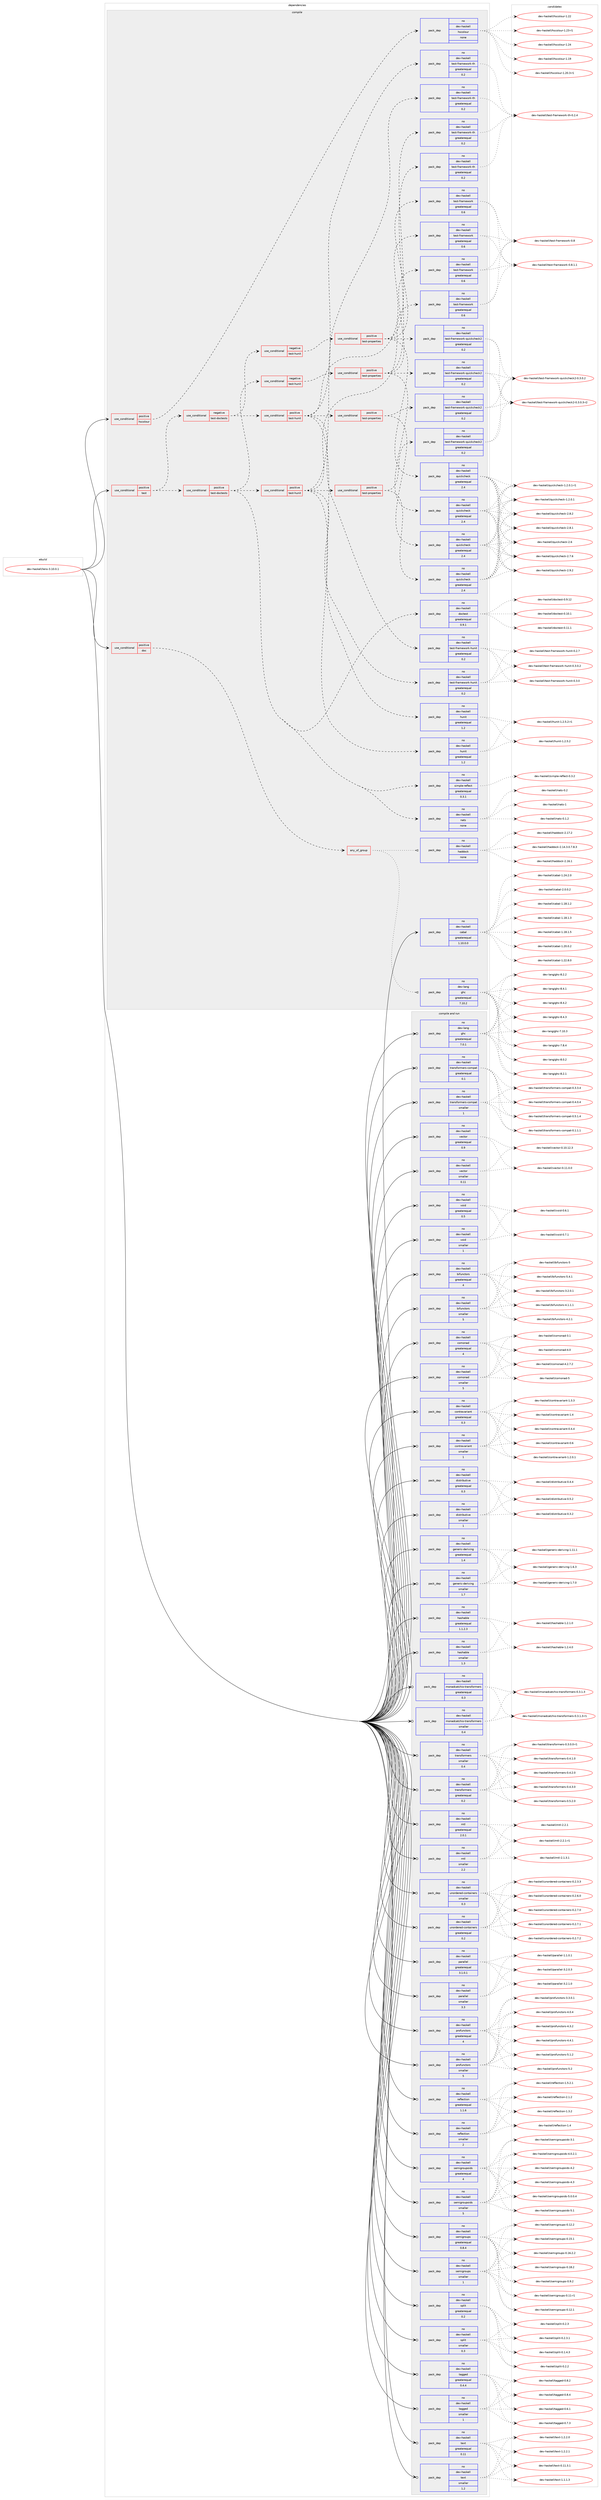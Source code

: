 digraph prolog {

# *************
# Graph options
# *************

newrank=true;
concentrate=true;
compound=true;
graph [rankdir=LR,fontname=Helvetica,fontsize=10,ranksep=1.5];#, ranksep=2.5, nodesep=0.2];
edge  [arrowhead=vee];
node  [fontname=Helvetica,fontsize=10];

# **********
# The ebuild
# **********

subgraph cluster_leftcol {
color=gray;
rank=same;
label=<<i>ebuild</i>>;
id [label="dev-haskell/lens-3.10.0.1", color=red, width=4, href="../dev-haskell/lens-3.10.0.1.svg"];
}

# ****************
# The dependencies
# ****************

subgraph cluster_midcol {
color=gray;
label=<<i>dependencies</i>>;
subgraph cluster_compile {
fillcolor="#eeeeee";
style=filled;
label=<<i>compile</i>>;
subgraph cond360367 {
dependency1337557 [label=<<TABLE BORDER="0" CELLBORDER="1" CELLSPACING="0" CELLPADDING="4"><TR><TD ROWSPAN="3" CELLPADDING="10">use_conditional</TD></TR><TR><TD>positive</TD></TR><TR><TD>doc</TD></TR></TABLE>>, shape=none, color=red];
subgraph any21176 {
dependency1337558 [label=<<TABLE BORDER="0" CELLBORDER="1" CELLSPACING="0" CELLPADDING="4"><TR><TD CELLPADDING="10">any_of_group</TD></TR></TABLE>>, shape=none, color=red];subgraph pack955462 {
dependency1337559 [label=<<TABLE BORDER="0" CELLBORDER="1" CELLSPACING="0" CELLPADDING="4" WIDTH="220"><TR><TD ROWSPAN="6" CELLPADDING="30">pack_dep</TD></TR><TR><TD WIDTH="110">no</TD></TR><TR><TD>dev-haskell</TD></TR><TR><TD>haddock</TD></TR><TR><TD>none</TD></TR><TR><TD></TD></TR></TABLE>>, shape=none, color=blue];
}
dependency1337558:e -> dependency1337559:w [weight=20,style="dotted",arrowhead="oinv"];
subgraph pack955463 {
dependency1337560 [label=<<TABLE BORDER="0" CELLBORDER="1" CELLSPACING="0" CELLPADDING="4" WIDTH="220"><TR><TD ROWSPAN="6" CELLPADDING="30">pack_dep</TD></TR><TR><TD WIDTH="110">no</TD></TR><TR><TD>dev-lang</TD></TR><TR><TD>ghc</TD></TR><TR><TD>greaterequal</TD></TR><TR><TD>7.10.2</TD></TR></TABLE>>, shape=none, color=blue];
}
dependency1337558:e -> dependency1337560:w [weight=20,style="dotted",arrowhead="oinv"];
}
dependency1337557:e -> dependency1337558:w [weight=20,style="dashed",arrowhead="vee"];
}
id:e -> dependency1337557:w [weight=20,style="solid",arrowhead="vee"];
subgraph cond360368 {
dependency1337561 [label=<<TABLE BORDER="0" CELLBORDER="1" CELLSPACING="0" CELLPADDING="4"><TR><TD ROWSPAN="3" CELLPADDING="10">use_conditional</TD></TR><TR><TD>positive</TD></TR><TR><TD>hscolour</TD></TR></TABLE>>, shape=none, color=red];
subgraph pack955464 {
dependency1337562 [label=<<TABLE BORDER="0" CELLBORDER="1" CELLSPACING="0" CELLPADDING="4" WIDTH="220"><TR><TD ROWSPAN="6" CELLPADDING="30">pack_dep</TD></TR><TR><TD WIDTH="110">no</TD></TR><TR><TD>dev-haskell</TD></TR><TR><TD>hscolour</TD></TR><TR><TD>none</TD></TR><TR><TD></TD></TR></TABLE>>, shape=none, color=blue];
}
dependency1337561:e -> dependency1337562:w [weight=20,style="dashed",arrowhead="vee"];
}
id:e -> dependency1337561:w [weight=20,style="solid",arrowhead="vee"];
subgraph cond360369 {
dependency1337563 [label=<<TABLE BORDER="0" CELLBORDER="1" CELLSPACING="0" CELLPADDING="4"><TR><TD ROWSPAN="3" CELLPADDING="10">use_conditional</TD></TR><TR><TD>positive</TD></TR><TR><TD>test</TD></TR></TABLE>>, shape=none, color=red];
subgraph cond360370 {
dependency1337564 [label=<<TABLE BORDER="0" CELLBORDER="1" CELLSPACING="0" CELLPADDING="4"><TR><TD ROWSPAN="3" CELLPADDING="10">use_conditional</TD></TR><TR><TD>positive</TD></TR><TR><TD>test-doctests</TD></TR></TABLE>>, shape=none, color=red];
subgraph pack955465 {
dependency1337565 [label=<<TABLE BORDER="0" CELLBORDER="1" CELLSPACING="0" CELLPADDING="4" WIDTH="220"><TR><TD ROWSPAN="6" CELLPADDING="30">pack_dep</TD></TR><TR><TD WIDTH="110">no</TD></TR><TR><TD>dev-haskell</TD></TR><TR><TD>doctest</TD></TR><TR><TD>greaterequal</TD></TR><TR><TD>0.9.1</TD></TR></TABLE>>, shape=none, color=blue];
}
dependency1337564:e -> dependency1337565:w [weight=20,style="dashed",arrowhead="vee"];
subgraph pack955466 {
dependency1337566 [label=<<TABLE BORDER="0" CELLBORDER="1" CELLSPACING="0" CELLPADDING="4" WIDTH="220"><TR><TD ROWSPAN="6" CELLPADDING="30">pack_dep</TD></TR><TR><TD WIDTH="110">no</TD></TR><TR><TD>dev-haskell</TD></TR><TR><TD>nats</TD></TR><TR><TD>none</TD></TR><TR><TD></TD></TR></TABLE>>, shape=none, color=blue];
}
dependency1337564:e -> dependency1337566:w [weight=20,style="dashed",arrowhead="vee"];
subgraph pack955467 {
dependency1337567 [label=<<TABLE BORDER="0" CELLBORDER="1" CELLSPACING="0" CELLPADDING="4" WIDTH="220"><TR><TD ROWSPAN="6" CELLPADDING="30">pack_dep</TD></TR><TR><TD WIDTH="110">no</TD></TR><TR><TD>dev-haskell</TD></TR><TR><TD>simple-reflect</TD></TR><TR><TD>greaterequal</TD></TR><TR><TD>0.3.1</TD></TR></TABLE>>, shape=none, color=blue];
}
dependency1337564:e -> dependency1337567:w [weight=20,style="dashed",arrowhead="vee"];
subgraph cond360371 {
dependency1337568 [label=<<TABLE BORDER="0" CELLBORDER="1" CELLSPACING="0" CELLPADDING="4"><TR><TD ROWSPAN="3" CELLPADDING="10">use_conditional</TD></TR><TR><TD>positive</TD></TR><TR><TD>test-hunit</TD></TR></TABLE>>, shape=none, color=red];
subgraph pack955468 {
dependency1337569 [label=<<TABLE BORDER="0" CELLBORDER="1" CELLSPACING="0" CELLPADDING="4" WIDTH="220"><TR><TD ROWSPAN="6" CELLPADDING="30">pack_dep</TD></TR><TR><TD WIDTH="110">no</TD></TR><TR><TD>dev-haskell</TD></TR><TR><TD>hunit</TD></TR><TR><TD>greaterequal</TD></TR><TR><TD>1.2</TD></TR></TABLE>>, shape=none, color=blue];
}
dependency1337568:e -> dependency1337569:w [weight=20,style="dashed",arrowhead="vee"];
subgraph pack955469 {
dependency1337570 [label=<<TABLE BORDER="0" CELLBORDER="1" CELLSPACING="0" CELLPADDING="4" WIDTH="220"><TR><TD ROWSPAN="6" CELLPADDING="30">pack_dep</TD></TR><TR><TD WIDTH="110">no</TD></TR><TR><TD>dev-haskell</TD></TR><TR><TD>test-framework</TD></TR><TR><TD>greaterequal</TD></TR><TR><TD>0.6</TD></TR></TABLE>>, shape=none, color=blue];
}
dependency1337568:e -> dependency1337570:w [weight=20,style="dashed",arrowhead="vee"];
subgraph pack955470 {
dependency1337571 [label=<<TABLE BORDER="0" CELLBORDER="1" CELLSPACING="0" CELLPADDING="4" WIDTH="220"><TR><TD ROWSPAN="6" CELLPADDING="30">pack_dep</TD></TR><TR><TD WIDTH="110">no</TD></TR><TR><TD>dev-haskell</TD></TR><TR><TD>test-framework-hunit</TD></TR><TR><TD>greaterequal</TD></TR><TR><TD>0.2</TD></TR></TABLE>>, shape=none, color=blue];
}
dependency1337568:e -> dependency1337571:w [weight=20,style="dashed",arrowhead="vee"];
subgraph pack955471 {
dependency1337572 [label=<<TABLE BORDER="0" CELLBORDER="1" CELLSPACING="0" CELLPADDING="4" WIDTH="220"><TR><TD ROWSPAN="6" CELLPADDING="30">pack_dep</TD></TR><TR><TD WIDTH="110">no</TD></TR><TR><TD>dev-haskell</TD></TR><TR><TD>test-framework-th</TD></TR><TR><TD>greaterequal</TD></TR><TR><TD>0.2</TD></TR></TABLE>>, shape=none, color=blue];
}
dependency1337568:e -> dependency1337572:w [weight=20,style="dashed",arrowhead="vee"];
subgraph cond360372 {
dependency1337573 [label=<<TABLE BORDER="0" CELLBORDER="1" CELLSPACING="0" CELLPADDING="4"><TR><TD ROWSPAN="3" CELLPADDING="10">use_conditional</TD></TR><TR><TD>positive</TD></TR><TR><TD>test-properties</TD></TR></TABLE>>, shape=none, color=red];
subgraph pack955472 {
dependency1337574 [label=<<TABLE BORDER="0" CELLBORDER="1" CELLSPACING="0" CELLPADDING="4" WIDTH="220"><TR><TD ROWSPAN="6" CELLPADDING="30">pack_dep</TD></TR><TR><TD WIDTH="110">no</TD></TR><TR><TD>dev-haskell</TD></TR><TR><TD>quickcheck</TD></TR><TR><TD>greaterequal</TD></TR><TR><TD>2.4</TD></TR></TABLE>>, shape=none, color=blue];
}
dependency1337573:e -> dependency1337574:w [weight=20,style="dashed",arrowhead="vee"];
subgraph pack955473 {
dependency1337575 [label=<<TABLE BORDER="0" CELLBORDER="1" CELLSPACING="0" CELLPADDING="4" WIDTH="220"><TR><TD ROWSPAN="6" CELLPADDING="30">pack_dep</TD></TR><TR><TD WIDTH="110">no</TD></TR><TR><TD>dev-haskell</TD></TR><TR><TD>test-framework-quickcheck2</TD></TR><TR><TD>greaterequal</TD></TR><TR><TD>0.2</TD></TR></TABLE>>, shape=none, color=blue];
}
dependency1337573:e -> dependency1337575:w [weight=20,style="dashed",arrowhead="vee"];
}
dependency1337568:e -> dependency1337573:w [weight=20,style="dashed",arrowhead="vee"];
}
dependency1337564:e -> dependency1337568:w [weight=20,style="dashed",arrowhead="vee"];
subgraph cond360373 {
dependency1337576 [label=<<TABLE BORDER="0" CELLBORDER="1" CELLSPACING="0" CELLPADDING="4"><TR><TD ROWSPAN="3" CELLPADDING="10">use_conditional</TD></TR><TR><TD>negative</TD></TR><TR><TD>test-hunit</TD></TR></TABLE>>, shape=none, color=red];
subgraph cond360374 {
dependency1337577 [label=<<TABLE BORDER="0" CELLBORDER="1" CELLSPACING="0" CELLPADDING="4"><TR><TD ROWSPAN="3" CELLPADDING="10">use_conditional</TD></TR><TR><TD>positive</TD></TR><TR><TD>test-properties</TD></TR></TABLE>>, shape=none, color=red];
subgraph pack955474 {
dependency1337578 [label=<<TABLE BORDER="0" CELLBORDER="1" CELLSPACING="0" CELLPADDING="4" WIDTH="220"><TR><TD ROWSPAN="6" CELLPADDING="30">pack_dep</TD></TR><TR><TD WIDTH="110">no</TD></TR><TR><TD>dev-haskell</TD></TR><TR><TD>quickcheck</TD></TR><TR><TD>greaterequal</TD></TR><TR><TD>2.4</TD></TR></TABLE>>, shape=none, color=blue];
}
dependency1337577:e -> dependency1337578:w [weight=20,style="dashed",arrowhead="vee"];
subgraph pack955475 {
dependency1337579 [label=<<TABLE BORDER="0" CELLBORDER="1" CELLSPACING="0" CELLPADDING="4" WIDTH="220"><TR><TD ROWSPAN="6" CELLPADDING="30">pack_dep</TD></TR><TR><TD WIDTH="110">no</TD></TR><TR><TD>dev-haskell</TD></TR><TR><TD>test-framework</TD></TR><TR><TD>greaterequal</TD></TR><TR><TD>0.6</TD></TR></TABLE>>, shape=none, color=blue];
}
dependency1337577:e -> dependency1337579:w [weight=20,style="dashed",arrowhead="vee"];
subgraph pack955476 {
dependency1337580 [label=<<TABLE BORDER="0" CELLBORDER="1" CELLSPACING="0" CELLPADDING="4" WIDTH="220"><TR><TD ROWSPAN="6" CELLPADDING="30">pack_dep</TD></TR><TR><TD WIDTH="110">no</TD></TR><TR><TD>dev-haskell</TD></TR><TR><TD>test-framework-quickcheck2</TD></TR><TR><TD>greaterequal</TD></TR><TR><TD>0.2</TD></TR></TABLE>>, shape=none, color=blue];
}
dependency1337577:e -> dependency1337580:w [weight=20,style="dashed",arrowhead="vee"];
subgraph pack955477 {
dependency1337581 [label=<<TABLE BORDER="0" CELLBORDER="1" CELLSPACING="0" CELLPADDING="4" WIDTH="220"><TR><TD ROWSPAN="6" CELLPADDING="30">pack_dep</TD></TR><TR><TD WIDTH="110">no</TD></TR><TR><TD>dev-haskell</TD></TR><TR><TD>test-framework-th</TD></TR><TR><TD>greaterequal</TD></TR><TR><TD>0.2</TD></TR></TABLE>>, shape=none, color=blue];
}
dependency1337577:e -> dependency1337581:w [weight=20,style="dashed",arrowhead="vee"];
}
dependency1337576:e -> dependency1337577:w [weight=20,style="dashed",arrowhead="vee"];
}
dependency1337564:e -> dependency1337576:w [weight=20,style="dashed",arrowhead="vee"];
}
dependency1337563:e -> dependency1337564:w [weight=20,style="dashed",arrowhead="vee"];
subgraph cond360375 {
dependency1337582 [label=<<TABLE BORDER="0" CELLBORDER="1" CELLSPACING="0" CELLPADDING="4"><TR><TD ROWSPAN="3" CELLPADDING="10">use_conditional</TD></TR><TR><TD>negative</TD></TR><TR><TD>test-doctests</TD></TR></TABLE>>, shape=none, color=red];
subgraph cond360376 {
dependency1337583 [label=<<TABLE BORDER="0" CELLBORDER="1" CELLSPACING="0" CELLPADDING="4"><TR><TD ROWSPAN="3" CELLPADDING="10">use_conditional</TD></TR><TR><TD>positive</TD></TR><TR><TD>test-hunit</TD></TR></TABLE>>, shape=none, color=red];
subgraph pack955478 {
dependency1337584 [label=<<TABLE BORDER="0" CELLBORDER="1" CELLSPACING="0" CELLPADDING="4" WIDTH="220"><TR><TD ROWSPAN="6" CELLPADDING="30">pack_dep</TD></TR><TR><TD WIDTH="110">no</TD></TR><TR><TD>dev-haskell</TD></TR><TR><TD>hunit</TD></TR><TR><TD>greaterequal</TD></TR><TR><TD>1.2</TD></TR></TABLE>>, shape=none, color=blue];
}
dependency1337583:e -> dependency1337584:w [weight=20,style="dashed",arrowhead="vee"];
subgraph pack955479 {
dependency1337585 [label=<<TABLE BORDER="0" CELLBORDER="1" CELLSPACING="0" CELLPADDING="4" WIDTH="220"><TR><TD ROWSPAN="6" CELLPADDING="30">pack_dep</TD></TR><TR><TD WIDTH="110">no</TD></TR><TR><TD>dev-haskell</TD></TR><TR><TD>test-framework</TD></TR><TR><TD>greaterequal</TD></TR><TR><TD>0.6</TD></TR></TABLE>>, shape=none, color=blue];
}
dependency1337583:e -> dependency1337585:w [weight=20,style="dashed",arrowhead="vee"];
subgraph pack955480 {
dependency1337586 [label=<<TABLE BORDER="0" CELLBORDER="1" CELLSPACING="0" CELLPADDING="4" WIDTH="220"><TR><TD ROWSPAN="6" CELLPADDING="30">pack_dep</TD></TR><TR><TD WIDTH="110">no</TD></TR><TR><TD>dev-haskell</TD></TR><TR><TD>test-framework-hunit</TD></TR><TR><TD>greaterequal</TD></TR><TR><TD>0.2</TD></TR></TABLE>>, shape=none, color=blue];
}
dependency1337583:e -> dependency1337586:w [weight=20,style="dashed",arrowhead="vee"];
subgraph pack955481 {
dependency1337587 [label=<<TABLE BORDER="0" CELLBORDER="1" CELLSPACING="0" CELLPADDING="4" WIDTH="220"><TR><TD ROWSPAN="6" CELLPADDING="30">pack_dep</TD></TR><TR><TD WIDTH="110">no</TD></TR><TR><TD>dev-haskell</TD></TR><TR><TD>test-framework-th</TD></TR><TR><TD>greaterequal</TD></TR><TR><TD>0.2</TD></TR></TABLE>>, shape=none, color=blue];
}
dependency1337583:e -> dependency1337587:w [weight=20,style="dashed",arrowhead="vee"];
subgraph cond360377 {
dependency1337588 [label=<<TABLE BORDER="0" CELLBORDER="1" CELLSPACING="0" CELLPADDING="4"><TR><TD ROWSPAN="3" CELLPADDING="10">use_conditional</TD></TR><TR><TD>positive</TD></TR><TR><TD>test-properties</TD></TR></TABLE>>, shape=none, color=red];
subgraph pack955482 {
dependency1337589 [label=<<TABLE BORDER="0" CELLBORDER="1" CELLSPACING="0" CELLPADDING="4" WIDTH="220"><TR><TD ROWSPAN="6" CELLPADDING="30">pack_dep</TD></TR><TR><TD WIDTH="110">no</TD></TR><TR><TD>dev-haskell</TD></TR><TR><TD>quickcheck</TD></TR><TR><TD>greaterequal</TD></TR><TR><TD>2.4</TD></TR></TABLE>>, shape=none, color=blue];
}
dependency1337588:e -> dependency1337589:w [weight=20,style="dashed",arrowhead="vee"];
subgraph pack955483 {
dependency1337590 [label=<<TABLE BORDER="0" CELLBORDER="1" CELLSPACING="0" CELLPADDING="4" WIDTH="220"><TR><TD ROWSPAN="6" CELLPADDING="30">pack_dep</TD></TR><TR><TD WIDTH="110">no</TD></TR><TR><TD>dev-haskell</TD></TR><TR><TD>test-framework-quickcheck2</TD></TR><TR><TD>greaterequal</TD></TR><TR><TD>0.2</TD></TR></TABLE>>, shape=none, color=blue];
}
dependency1337588:e -> dependency1337590:w [weight=20,style="dashed",arrowhead="vee"];
}
dependency1337583:e -> dependency1337588:w [weight=20,style="dashed",arrowhead="vee"];
}
dependency1337582:e -> dependency1337583:w [weight=20,style="dashed",arrowhead="vee"];
subgraph cond360378 {
dependency1337591 [label=<<TABLE BORDER="0" CELLBORDER="1" CELLSPACING="0" CELLPADDING="4"><TR><TD ROWSPAN="3" CELLPADDING="10">use_conditional</TD></TR><TR><TD>negative</TD></TR><TR><TD>test-hunit</TD></TR></TABLE>>, shape=none, color=red];
subgraph cond360379 {
dependency1337592 [label=<<TABLE BORDER="0" CELLBORDER="1" CELLSPACING="0" CELLPADDING="4"><TR><TD ROWSPAN="3" CELLPADDING="10">use_conditional</TD></TR><TR><TD>positive</TD></TR><TR><TD>test-properties</TD></TR></TABLE>>, shape=none, color=red];
subgraph pack955484 {
dependency1337593 [label=<<TABLE BORDER="0" CELLBORDER="1" CELLSPACING="0" CELLPADDING="4" WIDTH="220"><TR><TD ROWSPAN="6" CELLPADDING="30">pack_dep</TD></TR><TR><TD WIDTH="110">no</TD></TR><TR><TD>dev-haskell</TD></TR><TR><TD>quickcheck</TD></TR><TR><TD>greaterequal</TD></TR><TR><TD>2.4</TD></TR></TABLE>>, shape=none, color=blue];
}
dependency1337592:e -> dependency1337593:w [weight=20,style="dashed",arrowhead="vee"];
subgraph pack955485 {
dependency1337594 [label=<<TABLE BORDER="0" CELLBORDER="1" CELLSPACING="0" CELLPADDING="4" WIDTH="220"><TR><TD ROWSPAN="6" CELLPADDING="30">pack_dep</TD></TR><TR><TD WIDTH="110">no</TD></TR><TR><TD>dev-haskell</TD></TR><TR><TD>test-framework</TD></TR><TR><TD>greaterequal</TD></TR><TR><TD>0.6</TD></TR></TABLE>>, shape=none, color=blue];
}
dependency1337592:e -> dependency1337594:w [weight=20,style="dashed",arrowhead="vee"];
subgraph pack955486 {
dependency1337595 [label=<<TABLE BORDER="0" CELLBORDER="1" CELLSPACING="0" CELLPADDING="4" WIDTH="220"><TR><TD ROWSPAN="6" CELLPADDING="30">pack_dep</TD></TR><TR><TD WIDTH="110">no</TD></TR><TR><TD>dev-haskell</TD></TR><TR><TD>test-framework-quickcheck2</TD></TR><TR><TD>greaterequal</TD></TR><TR><TD>0.2</TD></TR></TABLE>>, shape=none, color=blue];
}
dependency1337592:e -> dependency1337595:w [weight=20,style="dashed",arrowhead="vee"];
subgraph pack955487 {
dependency1337596 [label=<<TABLE BORDER="0" CELLBORDER="1" CELLSPACING="0" CELLPADDING="4" WIDTH="220"><TR><TD ROWSPAN="6" CELLPADDING="30">pack_dep</TD></TR><TR><TD WIDTH="110">no</TD></TR><TR><TD>dev-haskell</TD></TR><TR><TD>test-framework-th</TD></TR><TR><TD>greaterequal</TD></TR><TR><TD>0.2</TD></TR></TABLE>>, shape=none, color=blue];
}
dependency1337592:e -> dependency1337596:w [weight=20,style="dashed",arrowhead="vee"];
}
dependency1337591:e -> dependency1337592:w [weight=20,style="dashed",arrowhead="vee"];
}
dependency1337582:e -> dependency1337591:w [weight=20,style="dashed",arrowhead="vee"];
}
dependency1337563:e -> dependency1337582:w [weight=20,style="dashed",arrowhead="vee"];
}
id:e -> dependency1337563:w [weight=20,style="solid",arrowhead="vee"];
subgraph pack955488 {
dependency1337597 [label=<<TABLE BORDER="0" CELLBORDER="1" CELLSPACING="0" CELLPADDING="4" WIDTH="220"><TR><TD ROWSPAN="6" CELLPADDING="30">pack_dep</TD></TR><TR><TD WIDTH="110">no</TD></TR><TR><TD>dev-haskell</TD></TR><TR><TD>cabal</TD></TR><TR><TD>greaterequal</TD></TR><TR><TD>1.10.0.0</TD></TR></TABLE>>, shape=none, color=blue];
}
id:e -> dependency1337597:w [weight=20,style="solid",arrowhead="vee"];
}
subgraph cluster_compileandrun {
fillcolor="#eeeeee";
style=filled;
label=<<i>compile and run</i>>;
subgraph pack955489 {
dependency1337598 [label=<<TABLE BORDER="0" CELLBORDER="1" CELLSPACING="0" CELLPADDING="4" WIDTH="220"><TR><TD ROWSPAN="6" CELLPADDING="30">pack_dep</TD></TR><TR><TD WIDTH="110">no</TD></TR><TR><TD>dev-haskell</TD></TR><TR><TD>bifunctors</TD></TR><TR><TD>greaterequal</TD></TR><TR><TD>4</TD></TR></TABLE>>, shape=none, color=blue];
}
id:e -> dependency1337598:w [weight=20,style="solid",arrowhead="odotvee"];
subgraph pack955490 {
dependency1337599 [label=<<TABLE BORDER="0" CELLBORDER="1" CELLSPACING="0" CELLPADDING="4" WIDTH="220"><TR><TD ROWSPAN="6" CELLPADDING="30">pack_dep</TD></TR><TR><TD WIDTH="110">no</TD></TR><TR><TD>dev-haskell</TD></TR><TR><TD>bifunctors</TD></TR><TR><TD>smaller</TD></TR><TR><TD>5</TD></TR></TABLE>>, shape=none, color=blue];
}
id:e -> dependency1337599:w [weight=20,style="solid",arrowhead="odotvee"];
subgraph pack955491 {
dependency1337600 [label=<<TABLE BORDER="0" CELLBORDER="1" CELLSPACING="0" CELLPADDING="4" WIDTH="220"><TR><TD ROWSPAN="6" CELLPADDING="30">pack_dep</TD></TR><TR><TD WIDTH="110">no</TD></TR><TR><TD>dev-haskell</TD></TR><TR><TD>comonad</TD></TR><TR><TD>greaterequal</TD></TR><TR><TD>4</TD></TR></TABLE>>, shape=none, color=blue];
}
id:e -> dependency1337600:w [weight=20,style="solid",arrowhead="odotvee"];
subgraph pack955492 {
dependency1337601 [label=<<TABLE BORDER="0" CELLBORDER="1" CELLSPACING="0" CELLPADDING="4" WIDTH="220"><TR><TD ROWSPAN="6" CELLPADDING="30">pack_dep</TD></TR><TR><TD WIDTH="110">no</TD></TR><TR><TD>dev-haskell</TD></TR><TR><TD>comonad</TD></TR><TR><TD>smaller</TD></TR><TR><TD>5</TD></TR></TABLE>>, shape=none, color=blue];
}
id:e -> dependency1337601:w [weight=20,style="solid",arrowhead="odotvee"];
subgraph pack955493 {
dependency1337602 [label=<<TABLE BORDER="0" CELLBORDER="1" CELLSPACING="0" CELLPADDING="4" WIDTH="220"><TR><TD ROWSPAN="6" CELLPADDING="30">pack_dep</TD></TR><TR><TD WIDTH="110">no</TD></TR><TR><TD>dev-haskell</TD></TR><TR><TD>contravariant</TD></TR><TR><TD>greaterequal</TD></TR><TR><TD>0.3</TD></TR></TABLE>>, shape=none, color=blue];
}
id:e -> dependency1337602:w [weight=20,style="solid",arrowhead="odotvee"];
subgraph pack955494 {
dependency1337603 [label=<<TABLE BORDER="0" CELLBORDER="1" CELLSPACING="0" CELLPADDING="4" WIDTH="220"><TR><TD ROWSPAN="6" CELLPADDING="30">pack_dep</TD></TR><TR><TD WIDTH="110">no</TD></TR><TR><TD>dev-haskell</TD></TR><TR><TD>contravariant</TD></TR><TR><TD>smaller</TD></TR><TR><TD>1</TD></TR></TABLE>>, shape=none, color=blue];
}
id:e -> dependency1337603:w [weight=20,style="solid",arrowhead="odotvee"];
subgraph pack955495 {
dependency1337604 [label=<<TABLE BORDER="0" CELLBORDER="1" CELLSPACING="0" CELLPADDING="4" WIDTH="220"><TR><TD ROWSPAN="6" CELLPADDING="30">pack_dep</TD></TR><TR><TD WIDTH="110">no</TD></TR><TR><TD>dev-haskell</TD></TR><TR><TD>distributive</TD></TR><TR><TD>greaterequal</TD></TR><TR><TD>0.3</TD></TR></TABLE>>, shape=none, color=blue];
}
id:e -> dependency1337604:w [weight=20,style="solid",arrowhead="odotvee"];
subgraph pack955496 {
dependency1337605 [label=<<TABLE BORDER="0" CELLBORDER="1" CELLSPACING="0" CELLPADDING="4" WIDTH="220"><TR><TD ROWSPAN="6" CELLPADDING="30">pack_dep</TD></TR><TR><TD WIDTH="110">no</TD></TR><TR><TD>dev-haskell</TD></TR><TR><TD>distributive</TD></TR><TR><TD>smaller</TD></TR><TR><TD>1</TD></TR></TABLE>>, shape=none, color=blue];
}
id:e -> dependency1337605:w [weight=20,style="solid",arrowhead="odotvee"];
subgraph pack955497 {
dependency1337606 [label=<<TABLE BORDER="0" CELLBORDER="1" CELLSPACING="0" CELLPADDING="4" WIDTH="220"><TR><TD ROWSPAN="6" CELLPADDING="30">pack_dep</TD></TR><TR><TD WIDTH="110">no</TD></TR><TR><TD>dev-haskell</TD></TR><TR><TD>generic-deriving</TD></TR><TR><TD>greaterequal</TD></TR><TR><TD>1.4</TD></TR></TABLE>>, shape=none, color=blue];
}
id:e -> dependency1337606:w [weight=20,style="solid",arrowhead="odotvee"];
subgraph pack955498 {
dependency1337607 [label=<<TABLE BORDER="0" CELLBORDER="1" CELLSPACING="0" CELLPADDING="4" WIDTH="220"><TR><TD ROWSPAN="6" CELLPADDING="30">pack_dep</TD></TR><TR><TD WIDTH="110">no</TD></TR><TR><TD>dev-haskell</TD></TR><TR><TD>generic-deriving</TD></TR><TR><TD>smaller</TD></TR><TR><TD>1.7</TD></TR></TABLE>>, shape=none, color=blue];
}
id:e -> dependency1337607:w [weight=20,style="solid",arrowhead="odotvee"];
subgraph pack955499 {
dependency1337608 [label=<<TABLE BORDER="0" CELLBORDER="1" CELLSPACING="0" CELLPADDING="4" WIDTH="220"><TR><TD ROWSPAN="6" CELLPADDING="30">pack_dep</TD></TR><TR><TD WIDTH="110">no</TD></TR><TR><TD>dev-haskell</TD></TR><TR><TD>hashable</TD></TR><TR><TD>greaterequal</TD></TR><TR><TD>1.1.2.3</TD></TR></TABLE>>, shape=none, color=blue];
}
id:e -> dependency1337608:w [weight=20,style="solid",arrowhead="odotvee"];
subgraph pack955500 {
dependency1337609 [label=<<TABLE BORDER="0" CELLBORDER="1" CELLSPACING="0" CELLPADDING="4" WIDTH="220"><TR><TD ROWSPAN="6" CELLPADDING="30">pack_dep</TD></TR><TR><TD WIDTH="110">no</TD></TR><TR><TD>dev-haskell</TD></TR><TR><TD>hashable</TD></TR><TR><TD>smaller</TD></TR><TR><TD>1.3</TD></TR></TABLE>>, shape=none, color=blue];
}
id:e -> dependency1337609:w [weight=20,style="solid",arrowhead="odotvee"];
subgraph pack955501 {
dependency1337610 [label=<<TABLE BORDER="0" CELLBORDER="1" CELLSPACING="0" CELLPADDING="4" WIDTH="220"><TR><TD ROWSPAN="6" CELLPADDING="30">pack_dep</TD></TR><TR><TD WIDTH="110">no</TD></TR><TR><TD>dev-haskell</TD></TR><TR><TD>monadcatchio-transformers</TD></TR><TR><TD>greaterequal</TD></TR><TR><TD>0.3</TD></TR></TABLE>>, shape=none, color=blue];
}
id:e -> dependency1337610:w [weight=20,style="solid",arrowhead="odotvee"];
subgraph pack955502 {
dependency1337611 [label=<<TABLE BORDER="0" CELLBORDER="1" CELLSPACING="0" CELLPADDING="4" WIDTH="220"><TR><TD ROWSPAN="6" CELLPADDING="30">pack_dep</TD></TR><TR><TD WIDTH="110">no</TD></TR><TR><TD>dev-haskell</TD></TR><TR><TD>monadcatchio-transformers</TD></TR><TR><TD>smaller</TD></TR><TR><TD>0.4</TD></TR></TABLE>>, shape=none, color=blue];
}
id:e -> dependency1337611:w [weight=20,style="solid",arrowhead="odotvee"];
subgraph pack955503 {
dependency1337612 [label=<<TABLE BORDER="0" CELLBORDER="1" CELLSPACING="0" CELLPADDING="4" WIDTH="220"><TR><TD ROWSPAN="6" CELLPADDING="30">pack_dep</TD></TR><TR><TD WIDTH="110">no</TD></TR><TR><TD>dev-haskell</TD></TR><TR><TD>mtl</TD></TR><TR><TD>greaterequal</TD></TR><TR><TD>2.0.1</TD></TR></TABLE>>, shape=none, color=blue];
}
id:e -> dependency1337612:w [weight=20,style="solid",arrowhead="odotvee"];
subgraph pack955504 {
dependency1337613 [label=<<TABLE BORDER="0" CELLBORDER="1" CELLSPACING="0" CELLPADDING="4" WIDTH="220"><TR><TD ROWSPAN="6" CELLPADDING="30">pack_dep</TD></TR><TR><TD WIDTH="110">no</TD></TR><TR><TD>dev-haskell</TD></TR><TR><TD>mtl</TD></TR><TR><TD>smaller</TD></TR><TR><TD>2.2</TD></TR></TABLE>>, shape=none, color=blue];
}
id:e -> dependency1337613:w [weight=20,style="solid",arrowhead="odotvee"];
subgraph pack955505 {
dependency1337614 [label=<<TABLE BORDER="0" CELLBORDER="1" CELLSPACING="0" CELLPADDING="4" WIDTH="220"><TR><TD ROWSPAN="6" CELLPADDING="30">pack_dep</TD></TR><TR><TD WIDTH="110">no</TD></TR><TR><TD>dev-haskell</TD></TR><TR><TD>parallel</TD></TR><TR><TD>greaterequal</TD></TR><TR><TD>3.1.0.1</TD></TR></TABLE>>, shape=none, color=blue];
}
id:e -> dependency1337614:w [weight=20,style="solid",arrowhead="odotvee"];
subgraph pack955506 {
dependency1337615 [label=<<TABLE BORDER="0" CELLBORDER="1" CELLSPACING="0" CELLPADDING="4" WIDTH="220"><TR><TD ROWSPAN="6" CELLPADDING="30">pack_dep</TD></TR><TR><TD WIDTH="110">no</TD></TR><TR><TD>dev-haskell</TD></TR><TR><TD>parallel</TD></TR><TR><TD>smaller</TD></TR><TR><TD>3.3</TD></TR></TABLE>>, shape=none, color=blue];
}
id:e -> dependency1337615:w [weight=20,style="solid",arrowhead="odotvee"];
subgraph pack955507 {
dependency1337616 [label=<<TABLE BORDER="0" CELLBORDER="1" CELLSPACING="0" CELLPADDING="4" WIDTH="220"><TR><TD ROWSPAN="6" CELLPADDING="30">pack_dep</TD></TR><TR><TD WIDTH="110">no</TD></TR><TR><TD>dev-haskell</TD></TR><TR><TD>profunctors</TD></TR><TR><TD>greaterequal</TD></TR><TR><TD>4</TD></TR></TABLE>>, shape=none, color=blue];
}
id:e -> dependency1337616:w [weight=20,style="solid",arrowhead="odotvee"];
subgraph pack955508 {
dependency1337617 [label=<<TABLE BORDER="0" CELLBORDER="1" CELLSPACING="0" CELLPADDING="4" WIDTH="220"><TR><TD ROWSPAN="6" CELLPADDING="30">pack_dep</TD></TR><TR><TD WIDTH="110">no</TD></TR><TR><TD>dev-haskell</TD></TR><TR><TD>profunctors</TD></TR><TR><TD>smaller</TD></TR><TR><TD>5</TD></TR></TABLE>>, shape=none, color=blue];
}
id:e -> dependency1337617:w [weight=20,style="solid",arrowhead="odotvee"];
subgraph pack955509 {
dependency1337618 [label=<<TABLE BORDER="0" CELLBORDER="1" CELLSPACING="0" CELLPADDING="4" WIDTH="220"><TR><TD ROWSPAN="6" CELLPADDING="30">pack_dep</TD></TR><TR><TD WIDTH="110">no</TD></TR><TR><TD>dev-haskell</TD></TR><TR><TD>reflection</TD></TR><TR><TD>greaterequal</TD></TR><TR><TD>1.1.6</TD></TR></TABLE>>, shape=none, color=blue];
}
id:e -> dependency1337618:w [weight=20,style="solid",arrowhead="odotvee"];
subgraph pack955510 {
dependency1337619 [label=<<TABLE BORDER="0" CELLBORDER="1" CELLSPACING="0" CELLPADDING="4" WIDTH="220"><TR><TD ROWSPAN="6" CELLPADDING="30">pack_dep</TD></TR><TR><TD WIDTH="110">no</TD></TR><TR><TD>dev-haskell</TD></TR><TR><TD>reflection</TD></TR><TR><TD>smaller</TD></TR><TR><TD>2</TD></TR></TABLE>>, shape=none, color=blue];
}
id:e -> dependency1337619:w [weight=20,style="solid",arrowhead="odotvee"];
subgraph pack955511 {
dependency1337620 [label=<<TABLE BORDER="0" CELLBORDER="1" CELLSPACING="0" CELLPADDING="4" WIDTH="220"><TR><TD ROWSPAN="6" CELLPADDING="30">pack_dep</TD></TR><TR><TD WIDTH="110">no</TD></TR><TR><TD>dev-haskell</TD></TR><TR><TD>semigroupoids</TD></TR><TR><TD>greaterequal</TD></TR><TR><TD>4</TD></TR></TABLE>>, shape=none, color=blue];
}
id:e -> dependency1337620:w [weight=20,style="solid",arrowhead="odotvee"];
subgraph pack955512 {
dependency1337621 [label=<<TABLE BORDER="0" CELLBORDER="1" CELLSPACING="0" CELLPADDING="4" WIDTH="220"><TR><TD ROWSPAN="6" CELLPADDING="30">pack_dep</TD></TR><TR><TD WIDTH="110">no</TD></TR><TR><TD>dev-haskell</TD></TR><TR><TD>semigroupoids</TD></TR><TR><TD>smaller</TD></TR><TR><TD>5</TD></TR></TABLE>>, shape=none, color=blue];
}
id:e -> dependency1337621:w [weight=20,style="solid",arrowhead="odotvee"];
subgraph pack955513 {
dependency1337622 [label=<<TABLE BORDER="0" CELLBORDER="1" CELLSPACING="0" CELLPADDING="4" WIDTH="220"><TR><TD ROWSPAN="6" CELLPADDING="30">pack_dep</TD></TR><TR><TD WIDTH="110">no</TD></TR><TR><TD>dev-haskell</TD></TR><TR><TD>semigroups</TD></TR><TR><TD>greaterequal</TD></TR><TR><TD>0.8.4</TD></TR></TABLE>>, shape=none, color=blue];
}
id:e -> dependency1337622:w [weight=20,style="solid",arrowhead="odotvee"];
subgraph pack955514 {
dependency1337623 [label=<<TABLE BORDER="0" CELLBORDER="1" CELLSPACING="0" CELLPADDING="4" WIDTH="220"><TR><TD ROWSPAN="6" CELLPADDING="30">pack_dep</TD></TR><TR><TD WIDTH="110">no</TD></TR><TR><TD>dev-haskell</TD></TR><TR><TD>semigroups</TD></TR><TR><TD>smaller</TD></TR><TR><TD>1</TD></TR></TABLE>>, shape=none, color=blue];
}
id:e -> dependency1337623:w [weight=20,style="solid",arrowhead="odotvee"];
subgraph pack955515 {
dependency1337624 [label=<<TABLE BORDER="0" CELLBORDER="1" CELLSPACING="0" CELLPADDING="4" WIDTH="220"><TR><TD ROWSPAN="6" CELLPADDING="30">pack_dep</TD></TR><TR><TD WIDTH="110">no</TD></TR><TR><TD>dev-haskell</TD></TR><TR><TD>split</TD></TR><TR><TD>greaterequal</TD></TR><TR><TD>0.2</TD></TR></TABLE>>, shape=none, color=blue];
}
id:e -> dependency1337624:w [weight=20,style="solid",arrowhead="odotvee"];
subgraph pack955516 {
dependency1337625 [label=<<TABLE BORDER="0" CELLBORDER="1" CELLSPACING="0" CELLPADDING="4" WIDTH="220"><TR><TD ROWSPAN="6" CELLPADDING="30">pack_dep</TD></TR><TR><TD WIDTH="110">no</TD></TR><TR><TD>dev-haskell</TD></TR><TR><TD>split</TD></TR><TR><TD>smaller</TD></TR><TR><TD>0.3</TD></TR></TABLE>>, shape=none, color=blue];
}
id:e -> dependency1337625:w [weight=20,style="solid",arrowhead="odotvee"];
subgraph pack955517 {
dependency1337626 [label=<<TABLE BORDER="0" CELLBORDER="1" CELLSPACING="0" CELLPADDING="4" WIDTH="220"><TR><TD ROWSPAN="6" CELLPADDING="30">pack_dep</TD></TR><TR><TD WIDTH="110">no</TD></TR><TR><TD>dev-haskell</TD></TR><TR><TD>tagged</TD></TR><TR><TD>greaterequal</TD></TR><TR><TD>0.4.4</TD></TR></TABLE>>, shape=none, color=blue];
}
id:e -> dependency1337626:w [weight=20,style="solid",arrowhead="odotvee"];
subgraph pack955518 {
dependency1337627 [label=<<TABLE BORDER="0" CELLBORDER="1" CELLSPACING="0" CELLPADDING="4" WIDTH="220"><TR><TD ROWSPAN="6" CELLPADDING="30">pack_dep</TD></TR><TR><TD WIDTH="110">no</TD></TR><TR><TD>dev-haskell</TD></TR><TR><TD>tagged</TD></TR><TR><TD>smaller</TD></TR><TR><TD>1</TD></TR></TABLE>>, shape=none, color=blue];
}
id:e -> dependency1337627:w [weight=20,style="solid",arrowhead="odotvee"];
subgraph pack955519 {
dependency1337628 [label=<<TABLE BORDER="0" CELLBORDER="1" CELLSPACING="0" CELLPADDING="4" WIDTH="220"><TR><TD ROWSPAN="6" CELLPADDING="30">pack_dep</TD></TR><TR><TD WIDTH="110">no</TD></TR><TR><TD>dev-haskell</TD></TR><TR><TD>text</TD></TR><TR><TD>greaterequal</TD></TR><TR><TD>0.11</TD></TR></TABLE>>, shape=none, color=blue];
}
id:e -> dependency1337628:w [weight=20,style="solid",arrowhead="odotvee"];
subgraph pack955520 {
dependency1337629 [label=<<TABLE BORDER="0" CELLBORDER="1" CELLSPACING="0" CELLPADDING="4" WIDTH="220"><TR><TD ROWSPAN="6" CELLPADDING="30">pack_dep</TD></TR><TR><TD WIDTH="110">no</TD></TR><TR><TD>dev-haskell</TD></TR><TR><TD>text</TD></TR><TR><TD>smaller</TD></TR><TR><TD>1.2</TD></TR></TABLE>>, shape=none, color=blue];
}
id:e -> dependency1337629:w [weight=20,style="solid",arrowhead="odotvee"];
subgraph pack955521 {
dependency1337630 [label=<<TABLE BORDER="0" CELLBORDER="1" CELLSPACING="0" CELLPADDING="4" WIDTH="220"><TR><TD ROWSPAN="6" CELLPADDING="30">pack_dep</TD></TR><TR><TD WIDTH="110">no</TD></TR><TR><TD>dev-haskell</TD></TR><TR><TD>transformers</TD></TR><TR><TD>greaterequal</TD></TR><TR><TD>0.2</TD></TR></TABLE>>, shape=none, color=blue];
}
id:e -> dependency1337630:w [weight=20,style="solid",arrowhead="odotvee"];
subgraph pack955522 {
dependency1337631 [label=<<TABLE BORDER="0" CELLBORDER="1" CELLSPACING="0" CELLPADDING="4" WIDTH="220"><TR><TD ROWSPAN="6" CELLPADDING="30">pack_dep</TD></TR><TR><TD WIDTH="110">no</TD></TR><TR><TD>dev-haskell</TD></TR><TR><TD>transformers</TD></TR><TR><TD>smaller</TD></TR><TR><TD>0.4</TD></TR></TABLE>>, shape=none, color=blue];
}
id:e -> dependency1337631:w [weight=20,style="solid",arrowhead="odotvee"];
subgraph pack955523 {
dependency1337632 [label=<<TABLE BORDER="0" CELLBORDER="1" CELLSPACING="0" CELLPADDING="4" WIDTH="220"><TR><TD ROWSPAN="6" CELLPADDING="30">pack_dep</TD></TR><TR><TD WIDTH="110">no</TD></TR><TR><TD>dev-haskell</TD></TR><TR><TD>transformers-compat</TD></TR><TR><TD>greaterequal</TD></TR><TR><TD>0.1</TD></TR></TABLE>>, shape=none, color=blue];
}
id:e -> dependency1337632:w [weight=20,style="solid",arrowhead="odotvee"];
subgraph pack955524 {
dependency1337633 [label=<<TABLE BORDER="0" CELLBORDER="1" CELLSPACING="0" CELLPADDING="4" WIDTH="220"><TR><TD ROWSPAN="6" CELLPADDING="30">pack_dep</TD></TR><TR><TD WIDTH="110">no</TD></TR><TR><TD>dev-haskell</TD></TR><TR><TD>transformers-compat</TD></TR><TR><TD>smaller</TD></TR><TR><TD>1</TD></TR></TABLE>>, shape=none, color=blue];
}
id:e -> dependency1337633:w [weight=20,style="solid",arrowhead="odotvee"];
subgraph pack955525 {
dependency1337634 [label=<<TABLE BORDER="0" CELLBORDER="1" CELLSPACING="0" CELLPADDING="4" WIDTH="220"><TR><TD ROWSPAN="6" CELLPADDING="30">pack_dep</TD></TR><TR><TD WIDTH="110">no</TD></TR><TR><TD>dev-haskell</TD></TR><TR><TD>unordered-containers</TD></TR><TR><TD>greaterequal</TD></TR><TR><TD>0.2</TD></TR></TABLE>>, shape=none, color=blue];
}
id:e -> dependency1337634:w [weight=20,style="solid",arrowhead="odotvee"];
subgraph pack955526 {
dependency1337635 [label=<<TABLE BORDER="0" CELLBORDER="1" CELLSPACING="0" CELLPADDING="4" WIDTH="220"><TR><TD ROWSPAN="6" CELLPADDING="30">pack_dep</TD></TR><TR><TD WIDTH="110">no</TD></TR><TR><TD>dev-haskell</TD></TR><TR><TD>unordered-containers</TD></TR><TR><TD>smaller</TD></TR><TR><TD>0.3</TD></TR></TABLE>>, shape=none, color=blue];
}
id:e -> dependency1337635:w [weight=20,style="solid",arrowhead="odotvee"];
subgraph pack955527 {
dependency1337636 [label=<<TABLE BORDER="0" CELLBORDER="1" CELLSPACING="0" CELLPADDING="4" WIDTH="220"><TR><TD ROWSPAN="6" CELLPADDING="30">pack_dep</TD></TR><TR><TD WIDTH="110">no</TD></TR><TR><TD>dev-haskell</TD></TR><TR><TD>vector</TD></TR><TR><TD>greaterequal</TD></TR><TR><TD>0.9</TD></TR></TABLE>>, shape=none, color=blue];
}
id:e -> dependency1337636:w [weight=20,style="solid",arrowhead="odotvee"];
subgraph pack955528 {
dependency1337637 [label=<<TABLE BORDER="0" CELLBORDER="1" CELLSPACING="0" CELLPADDING="4" WIDTH="220"><TR><TD ROWSPAN="6" CELLPADDING="30">pack_dep</TD></TR><TR><TD WIDTH="110">no</TD></TR><TR><TD>dev-haskell</TD></TR><TR><TD>vector</TD></TR><TR><TD>smaller</TD></TR><TR><TD>0.11</TD></TR></TABLE>>, shape=none, color=blue];
}
id:e -> dependency1337637:w [weight=20,style="solid",arrowhead="odotvee"];
subgraph pack955529 {
dependency1337638 [label=<<TABLE BORDER="0" CELLBORDER="1" CELLSPACING="0" CELLPADDING="4" WIDTH="220"><TR><TD ROWSPAN="6" CELLPADDING="30">pack_dep</TD></TR><TR><TD WIDTH="110">no</TD></TR><TR><TD>dev-haskell</TD></TR><TR><TD>void</TD></TR><TR><TD>greaterequal</TD></TR><TR><TD>0.5</TD></TR></TABLE>>, shape=none, color=blue];
}
id:e -> dependency1337638:w [weight=20,style="solid",arrowhead="odotvee"];
subgraph pack955530 {
dependency1337639 [label=<<TABLE BORDER="0" CELLBORDER="1" CELLSPACING="0" CELLPADDING="4" WIDTH="220"><TR><TD ROWSPAN="6" CELLPADDING="30">pack_dep</TD></TR><TR><TD WIDTH="110">no</TD></TR><TR><TD>dev-haskell</TD></TR><TR><TD>void</TD></TR><TR><TD>smaller</TD></TR><TR><TD>1</TD></TR></TABLE>>, shape=none, color=blue];
}
id:e -> dependency1337639:w [weight=20,style="solid",arrowhead="odotvee"];
subgraph pack955531 {
dependency1337640 [label=<<TABLE BORDER="0" CELLBORDER="1" CELLSPACING="0" CELLPADDING="4" WIDTH="220"><TR><TD ROWSPAN="6" CELLPADDING="30">pack_dep</TD></TR><TR><TD WIDTH="110">no</TD></TR><TR><TD>dev-lang</TD></TR><TR><TD>ghc</TD></TR><TR><TD>greaterequal</TD></TR><TR><TD>7.0.1</TD></TR></TABLE>>, shape=none, color=blue];
}
id:e -> dependency1337640:w [weight=20,style="solid",arrowhead="odotvee"];
}
subgraph cluster_run {
fillcolor="#eeeeee";
style=filled;
label=<<i>run</i>>;
}
}

# **************
# The candidates
# **************

subgraph cluster_choices {
rank=same;
color=gray;
label=<<i>candidates</i>>;

subgraph choice955462 {
color=black;
nodesep=1;
choice1001011184510497115107101108108471049710010011199107455046495246514648465546564651 [label="dev-haskell/haddock-2.14.3.0.7.8.3", color=red, width=4,href="../dev-haskell/haddock-2.14.3.0.7.8.3.svg"];
choice100101118451049711510710110810847104971001001119910745504649544649 [label="dev-haskell/haddock-2.16.1", color=red, width=4,href="../dev-haskell/haddock-2.16.1.svg"];
choice100101118451049711510710110810847104971001001119910745504649554650 [label="dev-haskell/haddock-2.17.2", color=red, width=4,href="../dev-haskell/haddock-2.17.2.svg"];
dependency1337559:e -> choice1001011184510497115107101108108471049710010011199107455046495246514648465546564651:w [style=dotted,weight="100"];
dependency1337559:e -> choice100101118451049711510710110810847104971001001119910745504649544649:w [style=dotted,weight="100"];
dependency1337559:e -> choice100101118451049711510710110810847104971001001119910745504649554650:w [style=dotted,weight="100"];
}
subgraph choice955463 {
color=black;
nodesep=1;
choice1001011184510897110103471031049945554649484651 [label="dev-lang/ghc-7.10.3", color=red, width=4,href="../dev-lang/ghc-7.10.3.svg"];
choice10010111845108971101034710310499455546564652 [label="dev-lang/ghc-7.8.4", color=red, width=4,href="../dev-lang/ghc-7.8.4.svg"];
choice10010111845108971101034710310499455646484650 [label="dev-lang/ghc-8.0.2", color=red, width=4,href="../dev-lang/ghc-8.0.2.svg"];
choice10010111845108971101034710310499455646504649 [label="dev-lang/ghc-8.2.1", color=red, width=4,href="../dev-lang/ghc-8.2.1.svg"];
choice10010111845108971101034710310499455646504650 [label="dev-lang/ghc-8.2.2", color=red, width=4,href="../dev-lang/ghc-8.2.2.svg"];
choice10010111845108971101034710310499455646524649 [label="dev-lang/ghc-8.4.1", color=red, width=4,href="../dev-lang/ghc-8.4.1.svg"];
choice10010111845108971101034710310499455646524650 [label="dev-lang/ghc-8.4.2", color=red, width=4,href="../dev-lang/ghc-8.4.2.svg"];
choice10010111845108971101034710310499455646524651 [label="dev-lang/ghc-8.4.3", color=red, width=4,href="../dev-lang/ghc-8.4.3.svg"];
dependency1337560:e -> choice1001011184510897110103471031049945554649484651:w [style=dotted,weight="100"];
dependency1337560:e -> choice10010111845108971101034710310499455546564652:w [style=dotted,weight="100"];
dependency1337560:e -> choice10010111845108971101034710310499455646484650:w [style=dotted,weight="100"];
dependency1337560:e -> choice10010111845108971101034710310499455646504649:w [style=dotted,weight="100"];
dependency1337560:e -> choice10010111845108971101034710310499455646504650:w [style=dotted,weight="100"];
dependency1337560:e -> choice10010111845108971101034710310499455646524649:w [style=dotted,weight="100"];
dependency1337560:e -> choice10010111845108971101034710310499455646524650:w [style=dotted,weight="100"];
dependency1337560:e -> choice10010111845108971101034710310499455646524651:w [style=dotted,weight="100"];
}
subgraph choice955464 {
color=black;
nodesep=1;
choice100101118451049711510710110810847104115991111081111171144549464957 [label="dev-haskell/hscolour-1.19", color=red, width=4,href="../dev-haskell/hscolour-1.19.svg"];
choice10010111845104971151071011081084710411599111108111117114454946504846514511449 [label="dev-haskell/hscolour-1.20.3-r1", color=red, width=4,href="../dev-haskell/hscolour-1.20.3-r1.svg"];
choice100101118451049711510710110810847104115991111081111171144549465050 [label="dev-haskell/hscolour-1.22", color=red, width=4,href="../dev-haskell/hscolour-1.22.svg"];
choice1001011184510497115107101108108471041159911110811111711445494650514511449 [label="dev-haskell/hscolour-1.23-r1", color=red, width=4,href="../dev-haskell/hscolour-1.23-r1.svg"];
choice100101118451049711510710110810847104115991111081111171144549465052 [label="dev-haskell/hscolour-1.24", color=red, width=4,href="../dev-haskell/hscolour-1.24.svg"];
dependency1337562:e -> choice100101118451049711510710110810847104115991111081111171144549464957:w [style=dotted,weight="100"];
dependency1337562:e -> choice10010111845104971151071011081084710411599111108111117114454946504846514511449:w [style=dotted,weight="100"];
dependency1337562:e -> choice100101118451049711510710110810847104115991111081111171144549465050:w [style=dotted,weight="100"];
dependency1337562:e -> choice1001011184510497115107101108108471041159911110811111711445494650514511449:w [style=dotted,weight="100"];
dependency1337562:e -> choice100101118451049711510710110810847104115991111081111171144549465052:w [style=dotted,weight="100"];
}
subgraph choice955465 {
color=black;
nodesep=1;
choice1001011184510497115107101108108471001119911610111511645484649484649 [label="dev-haskell/doctest-0.10.1", color=red, width=4,href="../dev-haskell/doctest-0.10.1.svg"];
choice1001011184510497115107101108108471001119911610111511645484649494649 [label="dev-haskell/doctest-0.11.1", color=red, width=4,href="../dev-haskell/doctest-0.11.1.svg"];
choice1001011184510497115107101108108471001119911610111511645484657464950 [label="dev-haskell/doctest-0.9.12", color=red, width=4,href="../dev-haskell/doctest-0.9.12.svg"];
dependency1337565:e -> choice1001011184510497115107101108108471001119911610111511645484649484649:w [style=dotted,weight="100"];
dependency1337565:e -> choice1001011184510497115107101108108471001119911610111511645484649494649:w [style=dotted,weight="100"];
dependency1337565:e -> choice1001011184510497115107101108108471001119911610111511645484657464950:w [style=dotted,weight="100"];
}
subgraph choice955466 {
color=black;
nodesep=1;
choice10010111845104971151071011081084711097116115454846494650 [label="dev-haskell/nats-0.1.2", color=red, width=4,href="../dev-haskell/nats-0.1.2.svg"];
choice1001011184510497115107101108108471109711611545484650 [label="dev-haskell/nats-0.2", color=red, width=4,href="../dev-haskell/nats-0.2.svg"];
choice100101118451049711510710110810847110971161154549 [label="dev-haskell/nats-1", color=red, width=4,href="../dev-haskell/nats-1.svg"];
dependency1337566:e -> choice10010111845104971151071011081084711097116115454846494650:w [style=dotted,weight="100"];
dependency1337566:e -> choice1001011184510497115107101108108471109711611545484650:w [style=dotted,weight="100"];
dependency1337566:e -> choice100101118451049711510710110810847110971161154549:w [style=dotted,weight="100"];
}
subgraph choice955467 {
color=black;
nodesep=1;
choice1001011184510497115107101108108471151051091121081014511410110210810199116454846514650 [label="dev-haskell/simple-reflect-0.3.2", color=red, width=4,href="../dev-haskell/simple-reflect-0.3.2.svg"];
dependency1337567:e -> choice1001011184510497115107101108108471151051091121081014511410110210810199116454846514650:w [style=dotted,weight="100"];
}
subgraph choice955468 {
color=black;
nodesep=1;
choice1001011184510497115107101108108471041171101051164549465046534650 [label="dev-haskell/hunit-1.2.5.2", color=red, width=4,href="../dev-haskell/hunit-1.2.5.2.svg"];
choice10010111845104971151071011081084710411711010511645494650465346504511449 [label="dev-haskell/hunit-1.2.5.2-r1", color=red, width=4,href="../dev-haskell/hunit-1.2.5.2-r1.svg"];
dependency1337569:e -> choice1001011184510497115107101108108471041171101051164549465046534650:w [style=dotted,weight="100"];
dependency1337569:e -> choice10010111845104971151071011081084710411711010511645494650465346504511449:w [style=dotted,weight="100"];
}
subgraph choice955469 {
color=black;
nodesep=1;
choice100101118451049711510710110810847116101115116451021149710910111911111410745484656 [label="dev-haskell/test-framework-0.8", color=red, width=4,href="../dev-haskell/test-framework-0.8.svg"];
choice10010111845104971151071011081084711610111511645102114971091011191111141074548465646494649 [label="dev-haskell/test-framework-0.8.1.1", color=red, width=4,href="../dev-haskell/test-framework-0.8.1.1.svg"];
dependency1337570:e -> choice100101118451049711510710110810847116101115116451021149710910111911111410745484656:w [style=dotted,weight="100"];
dependency1337570:e -> choice10010111845104971151071011081084711610111511645102114971091011191111141074548465646494649:w [style=dotted,weight="100"];
}
subgraph choice955470 {
color=black;
nodesep=1;
choice100101118451049711510710110810847116101115116451021149710910111911111410745104117110105116454846504655 [label="dev-haskell/test-framework-hunit-0.2.7", color=red, width=4,href="../dev-haskell/test-framework-hunit-0.2.7.svg"];
choice100101118451049711510710110810847116101115116451021149710910111911111410745104117110105116454846514648 [label="dev-haskell/test-framework-hunit-0.3.0", color=red, width=4,href="../dev-haskell/test-framework-hunit-0.3.0.svg"];
choice1001011184510497115107101108108471161011151164510211497109101119111114107451041171101051164548465146484650 [label="dev-haskell/test-framework-hunit-0.3.0.2", color=red, width=4,href="../dev-haskell/test-framework-hunit-0.3.0.2.svg"];
dependency1337571:e -> choice100101118451049711510710110810847116101115116451021149710910111911111410745104117110105116454846504655:w [style=dotted,weight="100"];
dependency1337571:e -> choice100101118451049711510710110810847116101115116451021149710910111911111410745104117110105116454846514648:w [style=dotted,weight="100"];
dependency1337571:e -> choice1001011184510497115107101108108471161011151164510211497109101119111114107451041171101051164548465146484650:w [style=dotted,weight="100"];
}
subgraph choice955471 {
color=black;
nodesep=1;
choice100101118451049711510710110810847116101115116451021149710910111911111410745116104454846504652 [label="dev-haskell/test-framework-th-0.2.4", color=red, width=4,href="../dev-haskell/test-framework-th-0.2.4.svg"];
dependency1337572:e -> choice100101118451049711510710110810847116101115116451021149710910111911111410745116104454846504652:w [style=dotted,weight="100"];
}
subgraph choice955472 {
color=black;
nodesep=1;
choice1001011184510497115107101108108471131171059910799104101991074549465046484649 [label="dev-haskell/quickcheck-1.2.0.1", color=red, width=4,href="../dev-haskell/quickcheck-1.2.0.1.svg"];
choice10010111845104971151071011081084711311710599107991041019910745494650464846494511449 [label="dev-haskell/quickcheck-1.2.0.1-r1", color=red, width=4,href="../dev-haskell/quickcheck-1.2.0.1-r1.svg"];
choice10010111845104971151071011081084711311710599107991041019910745504654 [label="dev-haskell/quickcheck-2.6", color=red, width=4,href="../dev-haskell/quickcheck-2.6.svg"];
choice100101118451049711510710110810847113117105991079910410199107455046554654 [label="dev-haskell/quickcheck-2.7.6", color=red, width=4,href="../dev-haskell/quickcheck-2.7.6.svg"];
choice100101118451049711510710110810847113117105991079910410199107455046564649 [label="dev-haskell/quickcheck-2.8.1", color=red, width=4,href="../dev-haskell/quickcheck-2.8.1.svg"];
choice100101118451049711510710110810847113117105991079910410199107455046564650 [label="dev-haskell/quickcheck-2.8.2", color=red, width=4,href="../dev-haskell/quickcheck-2.8.2.svg"];
choice100101118451049711510710110810847113117105991079910410199107455046574650 [label="dev-haskell/quickcheck-2.9.2", color=red, width=4,href="../dev-haskell/quickcheck-2.9.2.svg"];
dependency1337574:e -> choice1001011184510497115107101108108471131171059910799104101991074549465046484649:w [style=dotted,weight="100"];
dependency1337574:e -> choice10010111845104971151071011081084711311710599107991041019910745494650464846494511449:w [style=dotted,weight="100"];
dependency1337574:e -> choice10010111845104971151071011081084711311710599107991041019910745504654:w [style=dotted,weight="100"];
dependency1337574:e -> choice100101118451049711510710110810847113117105991079910410199107455046554654:w [style=dotted,weight="100"];
dependency1337574:e -> choice100101118451049711510710110810847113117105991079910410199107455046564649:w [style=dotted,weight="100"];
dependency1337574:e -> choice100101118451049711510710110810847113117105991079910410199107455046564650:w [style=dotted,weight="100"];
dependency1337574:e -> choice100101118451049711510710110810847113117105991079910410199107455046574650:w [style=dotted,weight="100"];
}
subgraph choice955473 {
color=black;
nodesep=1;
choice100101118451049711510710110810847116101115116451021149710910111911111410745113117105991079910410199107504548465146484650 [label="dev-haskell/test-framework-quickcheck2-0.3.0.2", color=red, width=4,href="../dev-haskell/test-framework-quickcheck2-0.3.0.2.svg"];
choice1001011184510497115107101108108471161011151164510211497109101119111114107451131171059910799104101991075045484651464846514511450 [label="dev-haskell/test-framework-quickcheck2-0.3.0.3-r2", color=red, width=4,href="../dev-haskell/test-framework-quickcheck2-0.3.0.3-r2.svg"];
dependency1337575:e -> choice100101118451049711510710110810847116101115116451021149710910111911111410745113117105991079910410199107504548465146484650:w [style=dotted,weight="100"];
dependency1337575:e -> choice1001011184510497115107101108108471161011151164510211497109101119111114107451131171059910799104101991075045484651464846514511450:w [style=dotted,weight="100"];
}
subgraph choice955474 {
color=black;
nodesep=1;
choice1001011184510497115107101108108471131171059910799104101991074549465046484649 [label="dev-haskell/quickcheck-1.2.0.1", color=red, width=4,href="../dev-haskell/quickcheck-1.2.0.1.svg"];
choice10010111845104971151071011081084711311710599107991041019910745494650464846494511449 [label="dev-haskell/quickcheck-1.2.0.1-r1", color=red, width=4,href="../dev-haskell/quickcheck-1.2.0.1-r1.svg"];
choice10010111845104971151071011081084711311710599107991041019910745504654 [label="dev-haskell/quickcheck-2.6", color=red, width=4,href="../dev-haskell/quickcheck-2.6.svg"];
choice100101118451049711510710110810847113117105991079910410199107455046554654 [label="dev-haskell/quickcheck-2.7.6", color=red, width=4,href="../dev-haskell/quickcheck-2.7.6.svg"];
choice100101118451049711510710110810847113117105991079910410199107455046564649 [label="dev-haskell/quickcheck-2.8.1", color=red, width=4,href="../dev-haskell/quickcheck-2.8.1.svg"];
choice100101118451049711510710110810847113117105991079910410199107455046564650 [label="dev-haskell/quickcheck-2.8.2", color=red, width=4,href="../dev-haskell/quickcheck-2.8.2.svg"];
choice100101118451049711510710110810847113117105991079910410199107455046574650 [label="dev-haskell/quickcheck-2.9.2", color=red, width=4,href="../dev-haskell/quickcheck-2.9.2.svg"];
dependency1337578:e -> choice1001011184510497115107101108108471131171059910799104101991074549465046484649:w [style=dotted,weight="100"];
dependency1337578:e -> choice10010111845104971151071011081084711311710599107991041019910745494650464846494511449:w [style=dotted,weight="100"];
dependency1337578:e -> choice10010111845104971151071011081084711311710599107991041019910745504654:w [style=dotted,weight="100"];
dependency1337578:e -> choice100101118451049711510710110810847113117105991079910410199107455046554654:w [style=dotted,weight="100"];
dependency1337578:e -> choice100101118451049711510710110810847113117105991079910410199107455046564649:w [style=dotted,weight="100"];
dependency1337578:e -> choice100101118451049711510710110810847113117105991079910410199107455046564650:w [style=dotted,weight="100"];
dependency1337578:e -> choice100101118451049711510710110810847113117105991079910410199107455046574650:w [style=dotted,weight="100"];
}
subgraph choice955475 {
color=black;
nodesep=1;
choice100101118451049711510710110810847116101115116451021149710910111911111410745484656 [label="dev-haskell/test-framework-0.8", color=red, width=4,href="../dev-haskell/test-framework-0.8.svg"];
choice10010111845104971151071011081084711610111511645102114971091011191111141074548465646494649 [label="dev-haskell/test-framework-0.8.1.1", color=red, width=4,href="../dev-haskell/test-framework-0.8.1.1.svg"];
dependency1337579:e -> choice100101118451049711510710110810847116101115116451021149710910111911111410745484656:w [style=dotted,weight="100"];
dependency1337579:e -> choice10010111845104971151071011081084711610111511645102114971091011191111141074548465646494649:w [style=dotted,weight="100"];
}
subgraph choice955476 {
color=black;
nodesep=1;
choice100101118451049711510710110810847116101115116451021149710910111911111410745113117105991079910410199107504548465146484650 [label="dev-haskell/test-framework-quickcheck2-0.3.0.2", color=red, width=4,href="../dev-haskell/test-framework-quickcheck2-0.3.0.2.svg"];
choice1001011184510497115107101108108471161011151164510211497109101119111114107451131171059910799104101991075045484651464846514511450 [label="dev-haskell/test-framework-quickcheck2-0.3.0.3-r2", color=red, width=4,href="../dev-haskell/test-framework-quickcheck2-0.3.0.3-r2.svg"];
dependency1337580:e -> choice100101118451049711510710110810847116101115116451021149710910111911111410745113117105991079910410199107504548465146484650:w [style=dotted,weight="100"];
dependency1337580:e -> choice1001011184510497115107101108108471161011151164510211497109101119111114107451131171059910799104101991075045484651464846514511450:w [style=dotted,weight="100"];
}
subgraph choice955477 {
color=black;
nodesep=1;
choice100101118451049711510710110810847116101115116451021149710910111911111410745116104454846504652 [label="dev-haskell/test-framework-th-0.2.4", color=red, width=4,href="../dev-haskell/test-framework-th-0.2.4.svg"];
dependency1337581:e -> choice100101118451049711510710110810847116101115116451021149710910111911111410745116104454846504652:w [style=dotted,weight="100"];
}
subgraph choice955478 {
color=black;
nodesep=1;
choice1001011184510497115107101108108471041171101051164549465046534650 [label="dev-haskell/hunit-1.2.5.2", color=red, width=4,href="../dev-haskell/hunit-1.2.5.2.svg"];
choice10010111845104971151071011081084710411711010511645494650465346504511449 [label="dev-haskell/hunit-1.2.5.2-r1", color=red, width=4,href="../dev-haskell/hunit-1.2.5.2-r1.svg"];
dependency1337584:e -> choice1001011184510497115107101108108471041171101051164549465046534650:w [style=dotted,weight="100"];
dependency1337584:e -> choice10010111845104971151071011081084710411711010511645494650465346504511449:w [style=dotted,weight="100"];
}
subgraph choice955479 {
color=black;
nodesep=1;
choice100101118451049711510710110810847116101115116451021149710910111911111410745484656 [label="dev-haskell/test-framework-0.8", color=red, width=4,href="../dev-haskell/test-framework-0.8.svg"];
choice10010111845104971151071011081084711610111511645102114971091011191111141074548465646494649 [label="dev-haskell/test-framework-0.8.1.1", color=red, width=4,href="../dev-haskell/test-framework-0.8.1.1.svg"];
dependency1337585:e -> choice100101118451049711510710110810847116101115116451021149710910111911111410745484656:w [style=dotted,weight="100"];
dependency1337585:e -> choice10010111845104971151071011081084711610111511645102114971091011191111141074548465646494649:w [style=dotted,weight="100"];
}
subgraph choice955480 {
color=black;
nodesep=1;
choice100101118451049711510710110810847116101115116451021149710910111911111410745104117110105116454846504655 [label="dev-haskell/test-framework-hunit-0.2.7", color=red, width=4,href="../dev-haskell/test-framework-hunit-0.2.7.svg"];
choice100101118451049711510710110810847116101115116451021149710910111911111410745104117110105116454846514648 [label="dev-haskell/test-framework-hunit-0.3.0", color=red, width=4,href="../dev-haskell/test-framework-hunit-0.3.0.svg"];
choice1001011184510497115107101108108471161011151164510211497109101119111114107451041171101051164548465146484650 [label="dev-haskell/test-framework-hunit-0.3.0.2", color=red, width=4,href="../dev-haskell/test-framework-hunit-0.3.0.2.svg"];
dependency1337586:e -> choice100101118451049711510710110810847116101115116451021149710910111911111410745104117110105116454846504655:w [style=dotted,weight="100"];
dependency1337586:e -> choice100101118451049711510710110810847116101115116451021149710910111911111410745104117110105116454846514648:w [style=dotted,weight="100"];
dependency1337586:e -> choice1001011184510497115107101108108471161011151164510211497109101119111114107451041171101051164548465146484650:w [style=dotted,weight="100"];
}
subgraph choice955481 {
color=black;
nodesep=1;
choice100101118451049711510710110810847116101115116451021149710910111911111410745116104454846504652 [label="dev-haskell/test-framework-th-0.2.4", color=red, width=4,href="../dev-haskell/test-framework-th-0.2.4.svg"];
dependency1337587:e -> choice100101118451049711510710110810847116101115116451021149710910111911111410745116104454846504652:w [style=dotted,weight="100"];
}
subgraph choice955482 {
color=black;
nodesep=1;
choice1001011184510497115107101108108471131171059910799104101991074549465046484649 [label="dev-haskell/quickcheck-1.2.0.1", color=red, width=4,href="../dev-haskell/quickcheck-1.2.0.1.svg"];
choice10010111845104971151071011081084711311710599107991041019910745494650464846494511449 [label="dev-haskell/quickcheck-1.2.0.1-r1", color=red, width=4,href="../dev-haskell/quickcheck-1.2.0.1-r1.svg"];
choice10010111845104971151071011081084711311710599107991041019910745504654 [label="dev-haskell/quickcheck-2.6", color=red, width=4,href="../dev-haskell/quickcheck-2.6.svg"];
choice100101118451049711510710110810847113117105991079910410199107455046554654 [label="dev-haskell/quickcheck-2.7.6", color=red, width=4,href="../dev-haskell/quickcheck-2.7.6.svg"];
choice100101118451049711510710110810847113117105991079910410199107455046564649 [label="dev-haskell/quickcheck-2.8.1", color=red, width=4,href="../dev-haskell/quickcheck-2.8.1.svg"];
choice100101118451049711510710110810847113117105991079910410199107455046564650 [label="dev-haskell/quickcheck-2.8.2", color=red, width=4,href="../dev-haskell/quickcheck-2.8.2.svg"];
choice100101118451049711510710110810847113117105991079910410199107455046574650 [label="dev-haskell/quickcheck-2.9.2", color=red, width=4,href="../dev-haskell/quickcheck-2.9.2.svg"];
dependency1337589:e -> choice1001011184510497115107101108108471131171059910799104101991074549465046484649:w [style=dotted,weight="100"];
dependency1337589:e -> choice10010111845104971151071011081084711311710599107991041019910745494650464846494511449:w [style=dotted,weight="100"];
dependency1337589:e -> choice10010111845104971151071011081084711311710599107991041019910745504654:w [style=dotted,weight="100"];
dependency1337589:e -> choice100101118451049711510710110810847113117105991079910410199107455046554654:w [style=dotted,weight="100"];
dependency1337589:e -> choice100101118451049711510710110810847113117105991079910410199107455046564649:w [style=dotted,weight="100"];
dependency1337589:e -> choice100101118451049711510710110810847113117105991079910410199107455046564650:w [style=dotted,weight="100"];
dependency1337589:e -> choice100101118451049711510710110810847113117105991079910410199107455046574650:w [style=dotted,weight="100"];
}
subgraph choice955483 {
color=black;
nodesep=1;
choice100101118451049711510710110810847116101115116451021149710910111911111410745113117105991079910410199107504548465146484650 [label="dev-haskell/test-framework-quickcheck2-0.3.0.2", color=red, width=4,href="../dev-haskell/test-framework-quickcheck2-0.3.0.2.svg"];
choice1001011184510497115107101108108471161011151164510211497109101119111114107451131171059910799104101991075045484651464846514511450 [label="dev-haskell/test-framework-quickcheck2-0.3.0.3-r2", color=red, width=4,href="../dev-haskell/test-framework-quickcheck2-0.3.0.3-r2.svg"];
dependency1337590:e -> choice100101118451049711510710110810847116101115116451021149710910111911111410745113117105991079910410199107504548465146484650:w [style=dotted,weight="100"];
dependency1337590:e -> choice1001011184510497115107101108108471161011151164510211497109101119111114107451131171059910799104101991075045484651464846514511450:w [style=dotted,weight="100"];
}
subgraph choice955484 {
color=black;
nodesep=1;
choice1001011184510497115107101108108471131171059910799104101991074549465046484649 [label="dev-haskell/quickcheck-1.2.0.1", color=red, width=4,href="../dev-haskell/quickcheck-1.2.0.1.svg"];
choice10010111845104971151071011081084711311710599107991041019910745494650464846494511449 [label="dev-haskell/quickcheck-1.2.0.1-r1", color=red, width=4,href="../dev-haskell/quickcheck-1.2.0.1-r1.svg"];
choice10010111845104971151071011081084711311710599107991041019910745504654 [label="dev-haskell/quickcheck-2.6", color=red, width=4,href="../dev-haskell/quickcheck-2.6.svg"];
choice100101118451049711510710110810847113117105991079910410199107455046554654 [label="dev-haskell/quickcheck-2.7.6", color=red, width=4,href="../dev-haskell/quickcheck-2.7.6.svg"];
choice100101118451049711510710110810847113117105991079910410199107455046564649 [label="dev-haskell/quickcheck-2.8.1", color=red, width=4,href="../dev-haskell/quickcheck-2.8.1.svg"];
choice100101118451049711510710110810847113117105991079910410199107455046564650 [label="dev-haskell/quickcheck-2.8.2", color=red, width=4,href="../dev-haskell/quickcheck-2.8.2.svg"];
choice100101118451049711510710110810847113117105991079910410199107455046574650 [label="dev-haskell/quickcheck-2.9.2", color=red, width=4,href="../dev-haskell/quickcheck-2.9.2.svg"];
dependency1337593:e -> choice1001011184510497115107101108108471131171059910799104101991074549465046484649:w [style=dotted,weight="100"];
dependency1337593:e -> choice10010111845104971151071011081084711311710599107991041019910745494650464846494511449:w [style=dotted,weight="100"];
dependency1337593:e -> choice10010111845104971151071011081084711311710599107991041019910745504654:w [style=dotted,weight="100"];
dependency1337593:e -> choice100101118451049711510710110810847113117105991079910410199107455046554654:w [style=dotted,weight="100"];
dependency1337593:e -> choice100101118451049711510710110810847113117105991079910410199107455046564649:w [style=dotted,weight="100"];
dependency1337593:e -> choice100101118451049711510710110810847113117105991079910410199107455046564650:w [style=dotted,weight="100"];
dependency1337593:e -> choice100101118451049711510710110810847113117105991079910410199107455046574650:w [style=dotted,weight="100"];
}
subgraph choice955485 {
color=black;
nodesep=1;
choice100101118451049711510710110810847116101115116451021149710910111911111410745484656 [label="dev-haskell/test-framework-0.8", color=red, width=4,href="../dev-haskell/test-framework-0.8.svg"];
choice10010111845104971151071011081084711610111511645102114971091011191111141074548465646494649 [label="dev-haskell/test-framework-0.8.1.1", color=red, width=4,href="../dev-haskell/test-framework-0.8.1.1.svg"];
dependency1337594:e -> choice100101118451049711510710110810847116101115116451021149710910111911111410745484656:w [style=dotted,weight="100"];
dependency1337594:e -> choice10010111845104971151071011081084711610111511645102114971091011191111141074548465646494649:w [style=dotted,weight="100"];
}
subgraph choice955486 {
color=black;
nodesep=1;
choice100101118451049711510710110810847116101115116451021149710910111911111410745113117105991079910410199107504548465146484650 [label="dev-haskell/test-framework-quickcheck2-0.3.0.2", color=red, width=4,href="../dev-haskell/test-framework-quickcheck2-0.3.0.2.svg"];
choice1001011184510497115107101108108471161011151164510211497109101119111114107451131171059910799104101991075045484651464846514511450 [label="dev-haskell/test-framework-quickcheck2-0.3.0.3-r2", color=red, width=4,href="../dev-haskell/test-framework-quickcheck2-0.3.0.3-r2.svg"];
dependency1337595:e -> choice100101118451049711510710110810847116101115116451021149710910111911111410745113117105991079910410199107504548465146484650:w [style=dotted,weight="100"];
dependency1337595:e -> choice1001011184510497115107101108108471161011151164510211497109101119111114107451131171059910799104101991075045484651464846514511450:w [style=dotted,weight="100"];
}
subgraph choice955487 {
color=black;
nodesep=1;
choice100101118451049711510710110810847116101115116451021149710910111911111410745116104454846504652 [label="dev-haskell/test-framework-th-0.2.4", color=red, width=4,href="../dev-haskell/test-framework-th-0.2.4.svg"];
dependency1337596:e -> choice100101118451049711510710110810847116101115116451021149710910111911111410745116104454846504652:w [style=dotted,weight="100"];
}
subgraph choice955488 {
color=black;
nodesep=1;
choice10010111845104971151071011081084799979897108454946495646494650 [label="dev-haskell/cabal-1.18.1.2", color=red, width=4,href="../dev-haskell/cabal-1.18.1.2.svg"];
choice10010111845104971151071011081084799979897108454946495646494651 [label="dev-haskell/cabal-1.18.1.3", color=red, width=4,href="../dev-haskell/cabal-1.18.1.3.svg"];
choice10010111845104971151071011081084799979897108454946495646494653 [label="dev-haskell/cabal-1.18.1.5", color=red, width=4,href="../dev-haskell/cabal-1.18.1.5.svg"];
choice10010111845104971151071011081084799979897108454946504846484650 [label="dev-haskell/cabal-1.20.0.2", color=red, width=4,href="../dev-haskell/cabal-1.20.0.2.svg"];
choice10010111845104971151071011081084799979897108454946505046564648 [label="dev-haskell/cabal-1.22.8.0", color=red, width=4,href="../dev-haskell/cabal-1.22.8.0.svg"];
choice10010111845104971151071011081084799979897108454946505246504648 [label="dev-haskell/cabal-1.24.2.0", color=red, width=4,href="../dev-haskell/cabal-1.24.2.0.svg"];
choice100101118451049711510710110810847999798971084550464846484650 [label="dev-haskell/cabal-2.0.0.2", color=red, width=4,href="../dev-haskell/cabal-2.0.0.2.svg"];
dependency1337597:e -> choice10010111845104971151071011081084799979897108454946495646494650:w [style=dotted,weight="100"];
dependency1337597:e -> choice10010111845104971151071011081084799979897108454946495646494651:w [style=dotted,weight="100"];
dependency1337597:e -> choice10010111845104971151071011081084799979897108454946495646494653:w [style=dotted,weight="100"];
dependency1337597:e -> choice10010111845104971151071011081084799979897108454946504846484650:w [style=dotted,weight="100"];
dependency1337597:e -> choice10010111845104971151071011081084799979897108454946505046564648:w [style=dotted,weight="100"];
dependency1337597:e -> choice10010111845104971151071011081084799979897108454946505246504648:w [style=dotted,weight="100"];
dependency1337597:e -> choice100101118451049711510710110810847999798971084550464846484650:w [style=dotted,weight="100"];
}
subgraph choice955489 {
color=black;
nodesep=1;
choice10010111845104971151071011081084798105102117110991161111141154551465046484649 [label="dev-haskell/bifunctors-3.2.0.1", color=red, width=4,href="../dev-haskell/bifunctors-3.2.0.1.svg"];
choice10010111845104971151071011081084798105102117110991161111141154552464946494649 [label="dev-haskell/bifunctors-4.1.1.1", color=red, width=4,href="../dev-haskell/bifunctors-4.1.1.1.svg"];
choice1001011184510497115107101108108479810510211711099116111114115455246504649 [label="dev-haskell/bifunctors-4.2.1", color=red, width=4,href="../dev-haskell/bifunctors-4.2.1.svg"];
choice10010111845104971151071011081084798105102117110991161111141154553 [label="dev-haskell/bifunctors-5", color=red, width=4,href="../dev-haskell/bifunctors-5.svg"];
choice1001011184510497115107101108108479810510211711099116111114115455346524649 [label="dev-haskell/bifunctors-5.4.1", color=red, width=4,href="../dev-haskell/bifunctors-5.4.1.svg"];
dependency1337598:e -> choice10010111845104971151071011081084798105102117110991161111141154551465046484649:w [style=dotted,weight="100"];
dependency1337598:e -> choice10010111845104971151071011081084798105102117110991161111141154552464946494649:w [style=dotted,weight="100"];
dependency1337598:e -> choice1001011184510497115107101108108479810510211711099116111114115455246504649:w [style=dotted,weight="100"];
dependency1337598:e -> choice10010111845104971151071011081084798105102117110991161111141154553:w [style=dotted,weight="100"];
dependency1337598:e -> choice1001011184510497115107101108108479810510211711099116111114115455346524649:w [style=dotted,weight="100"];
}
subgraph choice955490 {
color=black;
nodesep=1;
choice10010111845104971151071011081084798105102117110991161111141154551465046484649 [label="dev-haskell/bifunctors-3.2.0.1", color=red, width=4,href="../dev-haskell/bifunctors-3.2.0.1.svg"];
choice10010111845104971151071011081084798105102117110991161111141154552464946494649 [label="dev-haskell/bifunctors-4.1.1.1", color=red, width=4,href="../dev-haskell/bifunctors-4.1.1.1.svg"];
choice1001011184510497115107101108108479810510211711099116111114115455246504649 [label="dev-haskell/bifunctors-4.2.1", color=red, width=4,href="../dev-haskell/bifunctors-4.2.1.svg"];
choice10010111845104971151071011081084798105102117110991161111141154553 [label="dev-haskell/bifunctors-5", color=red, width=4,href="../dev-haskell/bifunctors-5.svg"];
choice1001011184510497115107101108108479810510211711099116111114115455346524649 [label="dev-haskell/bifunctors-5.4.1", color=red, width=4,href="../dev-haskell/bifunctors-5.4.1.svg"];
dependency1337599:e -> choice10010111845104971151071011081084798105102117110991161111141154551465046484649:w [style=dotted,weight="100"];
dependency1337599:e -> choice10010111845104971151071011081084798105102117110991161111141154552464946494649:w [style=dotted,weight="100"];
dependency1337599:e -> choice1001011184510497115107101108108479810510211711099116111114115455246504649:w [style=dotted,weight="100"];
dependency1337599:e -> choice10010111845104971151071011081084798105102117110991161111141154553:w [style=dotted,weight="100"];
dependency1337599:e -> choice1001011184510497115107101108108479810510211711099116111114115455346524649:w [style=dotted,weight="100"];
}
subgraph choice955491 {
color=black;
nodesep=1;
choice100101118451049711510710110810847991111091111109710045514649 [label="dev-haskell/comonad-3.1", color=red, width=4,href="../dev-haskell/comonad-3.1.svg"];
choice100101118451049711510710110810847991111091111109710045524648 [label="dev-haskell/comonad-4.0", color=red, width=4,href="../dev-haskell/comonad-4.0.svg"];
choice10010111845104971151071011081084799111109111110971004552465046554650 [label="dev-haskell/comonad-4.2.7.2", color=red, width=4,href="../dev-haskell/comonad-4.2.7.2.svg"];
choice10010111845104971151071011081084799111109111110971004553 [label="dev-haskell/comonad-5", color=red, width=4,href="../dev-haskell/comonad-5.svg"];
dependency1337600:e -> choice100101118451049711510710110810847991111091111109710045514649:w [style=dotted,weight="100"];
dependency1337600:e -> choice100101118451049711510710110810847991111091111109710045524648:w [style=dotted,weight="100"];
dependency1337600:e -> choice10010111845104971151071011081084799111109111110971004552465046554650:w [style=dotted,weight="100"];
dependency1337600:e -> choice10010111845104971151071011081084799111109111110971004553:w [style=dotted,weight="100"];
}
subgraph choice955492 {
color=black;
nodesep=1;
choice100101118451049711510710110810847991111091111109710045514649 [label="dev-haskell/comonad-3.1", color=red, width=4,href="../dev-haskell/comonad-3.1.svg"];
choice100101118451049711510710110810847991111091111109710045524648 [label="dev-haskell/comonad-4.0", color=red, width=4,href="../dev-haskell/comonad-4.0.svg"];
choice10010111845104971151071011081084799111109111110971004552465046554650 [label="dev-haskell/comonad-4.2.7.2", color=red, width=4,href="../dev-haskell/comonad-4.2.7.2.svg"];
choice10010111845104971151071011081084799111109111110971004553 [label="dev-haskell/comonad-5", color=red, width=4,href="../dev-haskell/comonad-5.svg"];
dependency1337601:e -> choice100101118451049711510710110810847991111091111109710045514649:w [style=dotted,weight="100"];
dependency1337601:e -> choice100101118451049711510710110810847991111091111109710045524648:w [style=dotted,weight="100"];
dependency1337601:e -> choice10010111845104971151071011081084799111109111110971004552465046554650:w [style=dotted,weight="100"];
dependency1337601:e -> choice10010111845104971151071011081084799111109111110971004553:w [style=dotted,weight="100"];
}
subgraph choice955493 {
color=black;
nodesep=1;
choice10010111845104971151071011081084799111110116114971189711410597110116454846524652 [label="dev-haskell/contravariant-0.4.4", color=red, width=4,href="../dev-haskell/contravariant-0.4.4.svg"];
choice1001011184510497115107101108108479911111011611497118971141059711011645484654 [label="dev-haskell/contravariant-0.6", color=red, width=4,href="../dev-haskell/contravariant-0.6.svg"];
choice100101118451049711510710110810847991111101161149711897114105971101164549465046484649 [label="dev-haskell/contravariant-1.2.0.1", color=red, width=4,href="../dev-haskell/contravariant-1.2.0.1.svg"];
choice10010111845104971151071011081084799111110116114971189711410597110116454946514651 [label="dev-haskell/contravariant-1.3.3", color=red, width=4,href="../dev-haskell/contravariant-1.3.3.svg"];
choice1001011184510497115107101108108479911111011611497118971141059711011645494652 [label="dev-haskell/contravariant-1.4", color=red, width=4,href="../dev-haskell/contravariant-1.4.svg"];
dependency1337602:e -> choice10010111845104971151071011081084799111110116114971189711410597110116454846524652:w [style=dotted,weight="100"];
dependency1337602:e -> choice1001011184510497115107101108108479911111011611497118971141059711011645484654:w [style=dotted,weight="100"];
dependency1337602:e -> choice100101118451049711510710110810847991111101161149711897114105971101164549465046484649:w [style=dotted,weight="100"];
dependency1337602:e -> choice10010111845104971151071011081084799111110116114971189711410597110116454946514651:w [style=dotted,weight="100"];
dependency1337602:e -> choice1001011184510497115107101108108479911111011611497118971141059711011645494652:w [style=dotted,weight="100"];
}
subgraph choice955494 {
color=black;
nodesep=1;
choice10010111845104971151071011081084799111110116114971189711410597110116454846524652 [label="dev-haskell/contravariant-0.4.4", color=red, width=4,href="../dev-haskell/contravariant-0.4.4.svg"];
choice1001011184510497115107101108108479911111011611497118971141059711011645484654 [label="dev-haskell/contravariant-0.6", color=red, width=4,href="../dev-haskell/contravariant-0.6.svg"];
choice100101118451049711510710110810847991111101161149711897114105971101164549465046484649 [label="dev-haskell/contravariant-1.2.0.1", color=red, width=4,href="../dev-haskell/contravariant-1.2.0.1.svg"];
choice10010111845104971151071011081084799111110116114971189711410597110116454946514651 [label="dev-haskell/contravariant-1.3.3", color=red, width=4,href="../dev-haskell/contravariant-1.3.3.svg"];
choice1001011184510497115107101108108479911111011611497118971141059711011645494652 [label="dev-haskell/contravariant-1.4", color=red, width=4,href="../dev-haskell/contravariant-1.4.svg"];
dependency1337603:e -> choice10010111845104971151071011081084799111110116114971189711410597110116454846524652:w [style=dotted,weight="100"];
dependency1337603:e -> choice1001011184510497115107101108108479911111011611497118971141059711011645484654:w [style=dotted,weight="100"];
dependency1337603:e -> choice100101118451049711510710110810847991111101161149711897114105971101164549465046484649:w [style=dotted,weight="100"];
dependency1337603:e -> choice10010111845104971151071011081084799111110116114971189711410597110116454946514651:w [style=dotted,weight="100"];
dependency1337603:e -> choice1001011184510497115107101108108479911111011611497118971141059711011645494652:w [style=dotted,weight="100"];
}
subgraph choice955495 {
color=black;
nodesep=1;
choice10010111845104971151071011081084710010511511611410598117116105118101454846514650 [label="dev-haskell/distributive-0.3.2", color=red, width=4,href="../dev-haskell/distributive-0.3.2.svg"];
choice10010111845104971151071011081084710010511511611410598117116105118101454846524652 [label="dev-haskell/distributive-0.4.4", color=red, width=4,href="../dev-haskell/distributive-0.4.4.svg"];
choice10010111845104971151071011081084710010511511611410598117116105118101454846534650 [label="dev-haskell/distributive-0.5.2", color=red, width=4,href="../dev-haskell/distributive-0.5.2.svg"];
dependency1337604:e -> choice10010111845104971151071011081084710010511511611410598117116105118101454846514650:w [style=dotted,weight="100"];
dependency1337604:e -> choice10010111845104971151071011081084710010511511611410598117116105118101454846524652:w [style=dotted,weight="100"];
dependency1337604:e -> choice10010111845104971151071011081084710010511511611410598117116105118101454846534650:w [style=dotted,weight="100"];
}
subgraph choice955496 {
color=black;
nodesep=1;
choice10010111845104971151071011081084710010511511611410598117116105118101454846514650 [label="dev-haskell/distributive-0.3.2", color=red, width=4,href="../dev-haskell/distributive-0.3.2.svg"];
choice10010111845104971151071011081084710010511511611410598117116105118101454846524652 [label="dev-haskell/distributive-0.4.4", color=red, width=4,href="../dev-haskell/distributive-0.4.4.svg"];
choice10010111845104971151071011081084710010511511611410598117116105118101454846534650 [label="dev-haskell/distributive-0.5.2", color=red, width=4,href="../dev-haskell/distributive-0.5.2.svg"];
dependency1337605:e -> choice10010111845104971151071011081084710010511511611410598117116105118101454846514650:w [style=dotted,weight="100"];
dependency1337605:e -> choice10010111845104971151071011081084710010511511611410598117116105118101454846524652:w [style=dotted,weight="100"];
dependency1337605:e -> choice10010111845104971151071011081084710010511511611410598117116105118101454846534650:w [style=dotted,weight="100"];
}
subgraph choice955497 {
color=black;
nodesep=1;
choice100101118451049711510710110810847103101110101114105994510010111410511810511010345494649494649 [label="dev-haskell/generic-deriving-1.11.1", color=red, width=4,href="../dev-haskell/generic-deriving-1.11.1.svg"];
choice1001011184510497115107101108108471031011101011141059945100101114105118105110103454946544651 [label="dev-haskell/generic-deriving-1.6.3", color=red, width=4,href="../dev-haskell/generic-deriving-1.6.3.svg"];
choice1001011184510497115107101108108471031011101011141059945100101114105118105110103454946554648 [label="dev-haskell/generic-deriving-1.7.0", color=red, width=4,href="../dev-haskell/generic-deriving-1.7.0.svg"];
dependency1337606:e -> choice100101118451049711510710110810847103101110101114105994510010111410511810511010345494649494649:w [style=dotted,weight="100"];
dependency1337606:e -> choice1001011184510497115107101108108471031011101011141059945100101114105118105110103454946544651:w [style=dotted,weight="100"];
dependency1337606:e -> choice1001011184510497115107101108108471031011101011141059945100101114105118105110103454946554648:w [style=dotted,weight="100"];
}
subgraph choice955498 {
color=black;
nodesep=1;
choice100101118451049711510710110810847103101110101114105994510010111410511810511010345494649494649 [label="dev-haskell/generic-deriving-1.11.1", color=red, width=4,href="../dev-haskell/generic-deriving-1.11.1.svg"];
choice1001011184510497115107101108108471031011101011141059945100101114105118105110103454946544651 [label="dev-haskell/generic-deriving-1.6.3", color=red, width=4,href="../dev-haskell/generic-deriving-1.6.3.svg"];
choice1001011184510497115107101108108471031011101011141059945100101114105118105110103454946554648 [label="dev-haskell/generic-deriving-1.7.0", color=red, width=4,href="../dev-haskell/generic-deriving-1.7.0.svg"];
dependency1337607:e -> choice100101118451049711510710110810847103101110101114105994510010111410511810511010345494649494649:w [style=dotted,weight="100"];
dependency1337607:e -> choice1001011184510497115107101108108471031011101011141059945100101114105118105110103454946544651:w [style=dotted,weight="100"];
dependency1337607:e -> choice1001011184510497115107101108108471031011101011141059945100101114105118105110103454946554648:w [style=dotted,weight="100"];
}
subgraph choice955499 {
color=black;
nodesep=1;
choice1001011184510497115107101108108471049711510497981081014549465046494648 [label="dev-haskell/hashable-1.2.1.0", color=red, width=4,href="../dev-haskell/hashable-1.2.1.0.svg"];
choice1001011184510497115107101108108471049711510497981081014549465046524648 [label="dev-haskell/hashable-1.2.4.0", color=red, width=4,href="../dev-haskell/hashable-1.2.4.0.svg"];
dependency1337608:e -> choice1001011184510497115107101108108471049711510497981081014549465046494648:w [style=dotted,weight="100"];
dependency1337608:e -> choice1001011184510497115107101108108471049711510497981081014549465046524648:w [style=dotted,weight="100"];
}
subgraph choice955500 {
color=black;
nodesep=1;
choice1001011184510497115107101108108471049711510497981081014549465046494648 [label="dev-haskell/hashable-1.2.1.0", color=red, width=4,href="../dev-haskell/hashable-1.2.1.0.svg"];
choice1001011184510497115107101108108471049711510497981081014549465046524648 [label="dev-haskell/hashable-1.2.4.0", color=red, width=4,href="../dev-haskell/hashable-1.2.4.0.svg"];
dependency1337609:e -> choice1001011184510497115107101108108471049711510497981081014549465046494648:w [style=dotted,weight="100"];
dependency1337609:e -> choice1001011184510497115107101108108471049711510497981081014549465046524648:w [style=dotted,weight="100"];
}
subgraph choice955501 {
color=black;
nodesep=1;
choice1001011184510497115107101108108471091111109710099971169910410511145116114971101151021111141091011141154548465146494651 [label="dev-haskell/monadcatchio-transformers-0.3.1.3", color=red, width=4,href="../dev-haskell/monadcatchio-transformers-0.3.1.3.svg"];
choice10010111845104971151071011081084710911111097100999711699104105111451161149711011510211111410910111411545484651464946514511449 [label="dev-haskell/monadcatchio-transformers-0.3.1.3-r1", color=red, width=4,href="../dev-haskell/monadcatchio-transformers-0.3.1.3-r1.svg"];
dependency1337610:e -> choice1001011184510497115107101108108471091111109710099971169910410511145116114971101151021111141091011141154548465146494651:w [style=dotted,weight="100"];
dependency1337610:e -> choice10010111845104971151071011081084710911111097100999711699104105111451161149711011510211111410910111411545484651464946514511449:w [style=dotted,weight="100"];
}
subgraph choice955502 {
color=black;
nodesep=1;
choice1001011184510497115107101108108471091111109710099971169910410511145116114971101151021111141091011141154548465146494651 [label="dev-haskell/monadcatchio-transformers-0.3.1.3", color=red, width=4,href="../dev-haskell/monadcatchio-transformers-0.3.1.3.svg"];
choice10010111845104971151071011081084710911111097100999711699104105111451161149711011510211111410910111411545484651464946514511449 [label="dev-haskell/monadcatchio-transformers-0.3.1.3-r1", color=red, width=4,href="../dev-haskell/monadcatchio-transformers-0.3.1.3-r1.svg"];
dependency1337611:e -> choice1001011184510497115107101108108471091111109710099971169910410511145116114971101151021111141091011141154548465146494651:w [style=dotted,weight="100"];
dependency1337611:e -> choice10010111845104971151071011081084710911111097100999711699104105111451161149711011510211111410910111411545484651464946514511449:w [style=dotted,weight="100"];
}
subgraph choice955503 {
color=black;
nodesep=1;
choice1001011184510497115107101108108471091161084550464946514649 [label="dev-haskell/mtl-2.1.3.1", color=red, width=4,href="../dev-haskell/mtl-2.1.3.1.svg"];
choice100101118451049711510710110810847109116108455046504649 [label="dev-haskell/mtl-2.2.1", color=red, width=4,href="../dev-haskell/mtl-2.2.1.svg"];
choice1001011184510497115107101108108471091161084550465046494511449 [label="dev-haskell/mtl-2.2.1-r1", color=red, width=4,href="../dev-haskell/mtl-2.2.1-r1.svg"];
dependency1337612:e -> choice1001011184510497115107101108108471091161084550464946514649:w [style=dotted,weight="100"];
dependency1337612:e -> choice100101118451049711510710110810847109116108455046504649:w [style=dotted,weight="100"];
dependency1337612:e -> choice1001011184510497115107101108108471091161084550465046494511449:w [style=dotted,weight="100"];
}
subgraph choice955504 {
color=black;
nodesep=1;
choice1001011184510497115107101108108471091161084550464946514649 [label="dev-haskell/mtl-2.1.3.1", color=red, width=4,href="../dev-haskell/mtl-2.1.3.1.svg"];
choice100101118451049711510710110810847109116108455046504649 [label="dev-haskell/mtl-2.2.1", color=red, width=4,href="../dev-haskell/mtl-2.2.1.svg"];
choice1001011184510497115107101108108471091161084550465046494511449 [label="dev-haskell/mtl-2.2.1-r1", color=red, width=4,href="../dev-haskell/mtl-2.2.1-r1.svg"];
dependency1337613:e -> choice1001011184510497115107101108108471091161084550464946514649:w [style=dotted,weight="100"];
dependency1337613:e -> choice100101118451049711510710110810847109116108455046504649:w [style=dotted,weight="100"];
dependency1337613:e -> choice1001011184510497115107101108108471091161084550465046494511449:w [style=dotted,weight="100"];
}
subgraph choice955505 {
color=black;
nodesep=1;
choice10010111845104971151071011081084711297114971081081011084549464946484649 [label="dev-haskell/parallel-1.1.0.1", color=red, width=4,href="../dev-haskell/parallel-1.1.0.1.svg"];
choice10010111845104971151071011081084711297114971081081011084551465046484651 [label="dev-haskell/parallel-3.2.0.3", color=red, width=4,href="../dev-haskell/parallel-3.2.0.3.svg"];
choice10010111845104971151071011081084711297114971081081011084551465046494648 [label="dev-haskell/parallel-3.2.1.0", color=red, width=4,href="../dev-haskell/parallel-3.2.1.0.svg"];
dependency1337614:e -> choice10010111845104971151071011081084711297114971081081011084549464946484649:w [style=dotted,weight="100"];
dependency1337614:e -> choice10010111845104971151071011081084711297114971081081011084551465046484651:w [style=dotted,weight="100"];
dependency1337614:e -> choice10010111845104971151071011081084711297114971081081011084551465046494648:w [style=dotted,weight="100"];
}
subgraph choice955506 {
color=black;
nodesep=1;
choice10010111845104971151071011081084711297114971081081011084549464946484649 [label="dev-haskell/parallel-1.1.0.1", color=red, width=4,href="../dev-haskell/parallel-1.1.0.1.svg"];
choice10010111845104971151071011081084711297114971081081011084551465046484651 [label="dev-haskell/parallel-3.2.0.3", color=red, width=4,href="../dev-haskell/parallel-3.2.0.3.svg"];
choice10010111845104971151071011081084711297114971081081011084551465046494648 [label="dev-haskell/parallel-3.2.1.0", color=red, width=4,href="../dev-haskell/parallel-3.2.1.0.svg"];
dependency1337615:e -> choice10010111845104971151071011081084711297114971081081011084549464946484649:w [style=dotted,weight="100"];
dependency1337615:e -> choice10010111845104971151071011081084711297114971081081011084551465046484651:w [style=dotted,weight="100"];
dependency1337615:e -> choice10010111845104971151071011081084711297114971081081011084551465046494648:w [style=dotted,weight="100"];
}
subgraph choice955507 {
color=black;
nodesep=1;
choice100101118451049711510710110810847112114111102117110991161111141154551465146484649 [label="dev-haskell/profunctors-3.3.0.1", color=red, width=4,href="../dev-haskell/profunctors-3.3.0.1.svg"];
choice10010111845104971151071011081084711211411110211711099116111114115455246484652 [label="dev-haskell/profunctors-4.0.4", color=red, width=4,href="../dev-haskell/profunctors-4.0.4.svg"];
choice10010111845104971151071011081084711211411110211711099116111114115455246514650 [label="dev-haskell/profunctors-4.3.2", color=red, width=4,href="../dev-haskell/profunctors-4.3.2.svg"];
choice10010111845104971151071011081084711211411110211711099116111114115455246524649 [label="dev-haskell/profunctors-4.4.1", color=red, width=4,href="../dev-haskell/profunctors-4.4.1.svg"];
choice10010111845104971151071011081084711211411110211711099116111114115455346494650 [label="dev-haskell/profunctors-5.1.2", color=red, width=4,href="../dev-haskell/profunctors-5.1.2.svg"];
choice1001011184510497115107101108108471121141111021171109911611111411545534650 [label="dev-haskell/profunctors-5.2", color=red, width=4,href="../dev-haskell/profunctors-5.2.svg"];
dependency1337616:e -> choice100101118451049711510710110810847112114111102117110991161111141154551465146484649:w [style=dotted,weight="100"];
dependency1337616:e -> choice10010111845104971151071011081084711211411110211711099116111114115455246484652:w [style=dotted,weight="100"];
dependency1337616:e -> choice10010111845104971151071011081084711211411110211711099116111114115455246514650:w [style=dotted,weight="100"];
dependency1337616:e -> choice10010111845104971151071011081084711211411110211711099116111114115455246524649:w [style=dotted,weight="100"];
dependency1337616:e -> choice10010111845104971151071011081084711211411110211711099116111114115455346494650:w [style=dotted,weight="100"];
dependency1337616:e -> choice1001011184510497115107101108108471121141111021171109911611111411545534650:w [style=dotted,weight="100"];
}
subgraph choice955508 {
color=black;
nodesep=1;
choice100101118451049711510710110810847112114111102117110991161111141154551465146484649 [label="dev-haskell/profunctors-3.3.0.1", color=red, width=4,href="../dev-haskell/profunctors-3.3.0.1.svg"];
choice10010111845104971151071011081084711211411110211711099116111114115455246484652 [label="dev-haskell/profunctors-4.0.4", color=red, width=4,href="../dev-haskell/profunctors-4.0.4.svg"];
choice10010111845104971151071011081084711211411110211711099116111114115455246514650 [label="dev-haskell/profunctors-4.3.2", color=red, width=4,href="../dev-haskell/profunctors-4.3.2.svg"];
choice10010111845104971151071011081084711211411110211711099116111114115455246524649 [label="dev-haskell/profunctors-4.4.1", color=red, width=4,href="../dev-haskell/profunctors-4.4.1.svg"];
choice10010111845104971151071011081084711211411110211711099116111114115455346494650 [label="dev-haskell/profunctors-5.1.2", color=red, width=4,href="../dev-haskell/profunctors-5.1.2.svg"];
choice1001011184510497115107101108108471121141111021171109911611111411545534650 [label="dev-haskell/profunctors-5.2", color=red, width=4,href="../dev-haskell/profunctors-5.2.svg"];
dependency1337617:e -> choice100101118451049711510710110810847112114111102117110991161111141154551465146484649:w [style=dotted,weight="100"];
dependency1337617:e -> choice10010111845104971151071011081084711211411110211711099116111114115455246484652:w [style=dotted,weight="100"];
dependency1337617:e -> choice10010111845104971151071011081084711211411110211711099116111114115455246514650:w [style=dotted,weight="100"];
dependency1337617:e -> choice10010111845104971151071011081084711211411110211711099116111114115455246524649:w [style=dotted,weight="100"];
dependency1337617:e -> choice10010111845104971151071011081084711211411110211711099116111114115455346494650:w [style=dotted,weight="100"];
dependency1337617:e -> choice1001011184510497115107101108108471121141111021171109911611111411545534650:w [style=dotted,weight="100"];
}
subgraph choice955509 {
color=black;
nodesep=1;
choice10010111845104971151071011081084711410110210810199116105111110454946514650 [label="dev-haskell/reflection-1.3.2", color=red, width=4,href="../dev-haskell/reflection-1.3.2.svg"];
choice1001011184510497115107101108108471141011021081019911610511111045494652 [label="dev-haskell/reflection-1.4", color=red, width=4,href="../dev-haskell/reflection-1.4.svg"];
choice100101118451049711510710110810847114101102108101991161051111104549465346504649 [label="dev-haskell/reflection-1.5.2.1", color=red, width=4,href="../dev-haskell/reflection-1.5.2.1.svg"];
choice10010111845104971151071011081084711410110210810199116105111110455046494650 [label="dev-haskell/reflection-2.1.2", color=red, width=4,href="../dev-haskell/reflection-2.1.2.svg"];
dependency1337618:e -> choice10010111845104971151071011081084711410110210810199116105111110454946514650:w [style=dotted,weight="100"];
dependency1337618:e -> choice1001011184510497115107101108108471141011021081019911610511111045494652:w [style=dotted,weight="100"];
dependency1337618:e -> choice100101118451049711510710110810847114101102108101991161051111104549465346504649:w [style=dotted,weight="100"];
dependency1337618:e -> choice10010111845104971151071011081084711410110210810199116105111110455046494650:w [style=dotted,weight="100"];
}
subgraph choice955510 {
color=black;
nodesep=1;
choice10010111845104971151071011081084711410110210810199116105111110454946514650 [label="dev-haskell/reflection-1.3.2", color=red, width=4,href="../dev-haskell/reflection-1.3.2.svg"];
choice1001011184510497115107101108108471141011021081019911610511111045494652 [label="dev-haskell/reflection-1.4", color=red, width=4,href="../dev-haskell/reflection-1.4.svg"];
choice100101118451049711510710110810847114101102108101991161051111104549465346504649 [label="dev-haskell/reflection-1.5.2.1", color=red, width=4,href="../dev-haskell/reflection-1.5.2.1.svg"];
choice10010111845104971151071011081084711410110210810199116105111110455046494650 [label="dev-haskell/reflection-2.1.2", color=red, width=4,href="../dev-haskell/reflection-2.1.2.svg"];
dependency1337619:e -> choice10010111845104971151071011081084711410110210810199116105111110454946514650:w [style=dotted,weight="100"];
dependency1337619:e -> choice1001011184510497115107101108108471141011021081019911610511111045494652:w [style=dotted,weight="100"];
dependency1337619:e -> choice100101118451049711510710110810847114101102108101991161051111104549465346504649:w [style=dotted,weight="100"];
dependency1337619:e -> choice10010111845104971151071011081084711410110210810199116105111110455046494650:w [style=dotted,weight="100"];
}
subgraph choice955511 {
color=black;
nodesep=1;
choice10010111845104971151071011081084711510110910510311411111711211110510011545514649 [label="dev-haskell/semigroupoids-3.1", color=red, width=4,href="../dev-haskell/semigroupoids-3.1.svg"];
choice1001011184510497115107101108108471151011091051031141111171121111051001154552464846504649 [label="dev-haskell/semigroupoids-4.0.2.1", color=red, width=4,href="../dev-haskell/semigroupoids-4.0.2.1.svg"];
choice10010111845104971151071011081084711510110910510311411111711211110510011545524650 [label="dev-haskell/semigroupoids-4.2", color=red, width=4,href="../dev-haskell/semigroupoids-4.2.svg"];
choice10010111845104971151071011081084711510110910510311411111711211110510011545524651 [label="dev-haskell/semigroupoids-4.3", color=red, width=4,href="../dev-haskell/semigroupoids-4.3.svg"];
choice1001011184510497115107101108108471151011091051031141111171121111051001154553464846484652 [label="dev-haskell/semigroupoids-5.0.0.4", color=red, width=4,href="../dev-haskell/semigroupoids-5.0.0.4.svg"];
choice10010111845104971151071011081084711510110910510311411111711211110510011545534649 [label="dev-haskell/semigroupoids-5.1", color=red, width=4,href="../dev-haskell/semigroupoids-5.1.svg"];
dependency1337620:e -> choice10010111845104971151071011081084711510110910510311411111711211110510011545514649:w [style=dotted,weight="100"];
dependency1337620:e -> choice1001011184510497115107101108108471151011091051031141111171121111051001154552464846504649:w [style=dotted,weight="100"];
dependency1337620:e -> choice10010111845104971151071011081084711510110910510311411111711211110510011545524650:w [style=dotted,weight="100"];
dependency1337620:e -> choice10010111845104971151071011081084711510110910510311411111711211110510011545524651:w [style=dotted,weight="100"];
dependency1337620:e -> choice1001011184510497115107101108108471151011091051031141111171121111051001154553464846484652:w [style=dotted,weight="100"];
dependency1337620:e -> choice10010111845104971151071011081084711510110910510311411111711211110510011545534649:w [style=dotted,weight="100"];
}
subgraph choice955512 {
color=black;
nodesep=1;
choice10010111845104971151071011081084711510110910510311411111711211110510011545514649 [label="dev-haskell/semigroupoids-3.1", color=red, width=4,href="../dev-haskell/semigroupoids-3.1.svg"];
choice1001011184510497115107101108108471151011091051031141111171121111051001154552464846504649 [label="dev-haskell/semigroupoids-4.0.2.1", color=red, width=4,href="../dev-haskell/semigroupoids-4.0.2.1.svg"];
choice10010111845104971151071011081084711510110910510311411111711211110510011545524650 [label="dev-haskell/semigroupoids-4.2", color=red, width=4,href="../dev-haskell/semigroupoids-4.2.svg"];
choice10010111845104971151071011081084711510110910510311411111711211110510011545524651 [label="dev-haskell/semigroupoids-4.3", color=red, width=4,href="../dev-haskell/semigroupoids-4.3.svg"];
choice1001011184510497115107101108108471151011091051031141111171121111051001154553464846484652 [label="dev-haskell/semigroupoids-5.0.0.4", color=red, width=4,href="../dev-haskell/semigroupoids-5.0.0.4.svg"];
choice10010111845104971151071011081084711510110910510311411111711211110510011545534649 [label="dev-haskell/semigroupoids-5.1", color=red, width=4,href="../dev-haskell/semigroupoids-5.1.svg"];
dependency1337621:e -> choice10010111845104971151071011081084711510110910510311411111711211110510011545514649:w [style=dotted,weight="100"];
dependency1337621:e -> choice1001011184510497115107101108108471151011091051031141111171121111051001154552464846504649:w [style=dotted,weight="100"];
dependency1337621:e -> choice10010111845104971151071011081084711510110910510311411111711211110510011545524650:w [style=dotted,weight="100"];
dependency1337621:e -> choice10010111845104971151071011081084711510110910510311411111711211110510011545524651:w [style=dotted,weight="100"];
dependency1337621:e -> choice1001011184510497115107101108108471151011091051031141111171121111051001154553464846484652:w [style=dotted,weight="100"];
dependency1337621:e -> choice10010111845104971151071011081084711510110910510311411111711211110510011545534649:w [style=dotted,weight="100"];
}
subgraph choice955513 {
color=black;
nodesep=1;
choice10010111845104971151071011081084711510110910510311411111711211545484649494511449 [label="dev-haskell/semigroups-0.11-r1", color=red, width=4,href="../dev-haskell/semigroups-0.11-r1.svg"];
choice10010111845104971151071011081084711510110910510311411111711211545484649504649 [label="dev-haskell/semigroups-0.12.1", color=red, width=4,href="../dev-haskell/semigroups-0.12.1.svg"];
choice10010111845104971151071011081084711510110910510311411111711211545484649504650 [label="dev-haskell/semigroups-0.12.2", color=red, width=4,href="../dev-haskell/semigroups-0.12.2.svg"];
choice10010111845104971151071011081084711510110910510311411111711211545484649534649 [label="dev-haskell/semigroups-0.15.1", color=red, width=4,href="../dev-haskell/semigroups-0.15.1.svg"];
choice100101118451049711510710110810847115101109105103114111117112115454846495446504650 [label="dev-haskell/semigroups-0.16.2.2", color=red, width=4,href="../dev-haskell/semigroups-0.16.2.2.svg"];
choice10010111845104971151071011081084711510110910510311411111711211545484649564650 [label="dev-haskell/semigroups-0.18.2", color=red, width=4,href="../dev-haskell/semigroups-0.18.2.svg"];
choice100101118451049711510710110810847115101109105103114111117112115454846574650 [label="dev-haskell/semigroups-0.9.2", color=red, width=4,href="../dev-haskell/semigroups-0.9.2.svg"];
dependency1337622:e -> choice10010111845104971151071011081084711510110910510311411111711211545484649494511449:w [style=dotted,weight="100"];
dependency1337622:e -> choice10010111845104971151071011081084711510110910510311411111711211545484649504649:w [style=dotted,weight="100"];
dependency1337622:e -> choice10010111845104971151071011081084711510110910510311411111711211545484649504650:w [style=dotted,weight="100"];
dependency1337622:e -> choice10010111845104971151071011081084711510110910510311411111711211545484649534649:w [style=dotted,weight="100"];
dependency1337622:e -> choice100101118451049711510710110810847115101109105103114111117112115454846495446504650:w [style=dotted,weight="100"];
dependency1337622:e -> choice10010111845104971151071011081084711510110910510311411111711211545484649564650:w [style=dotted,weight="100"];
dependency1337622:e -> choice100101118451049711510710110810847115101109105103114111117112115454846574650:w [style=dotted,weight="100"];
}
subgraph choice955514 {
color=black;
nodesep=1;
choice10010111845104971151071011081084711510110910510311411111711211545484649494511449 [label="dev-haskell/semigroups-0.11-r1", color=red, width=4,href="../dev-haskell/semigroups-0.11-r1.svg"];
choice10010111845104971151071011081084711510110910510311411111711211545484649504649 [label="dev-haskell/semigroups-0.12.1", color=red, width=4,href="../dev-haskell/semigroups-0.12.1.svg"];
choice10010111845104971151071011081084711510110910510311411111711211545484649504650 [label="dev-haskell/semigroups-0.12.2", color=red, width=4,href="../dev-haskell/semigroups-0.12.2.svg"];
choice10010111845104971151071011081084711510110910510311411111711211545484649534649 [label="dev-haskell/semigroups-0.15.1", color=red, width=4,href="../dev-haskell/semigroups-0.15.1.svg"];
choice100101118451049711510710110810847115101109105103114111117112115454846495446504650 [label="dev-haskell/semigroups-0.16.2.2", color=red, width=4,href="../dev-haskell/semigroups-0.16.2.2.svg"];
choice10010111845104971151071011081084711510110910510311411111711211545484649564650 [label="dev-haskell/semigroups-0.18.2", color=red, width=4,href="../dev-haskell/semigroups-0.18.2.svg"];
choice100101118451049711510710110810847115101109105103114111117112115454846574650 [label="dev-haskell/semigroups-0.9.2", color=red, width=4,href="../dev-haskell/semigroups-0.9.2.svg"];
dependency1337623:e -> choice10010111845104971151071011081084711510110910510311411111711211545484649494511449:w [style=dotted,weight="100"];
dependency1337623:e -> choice10010111845104971151071011081084711510110910510311411111711211545484649504649:w [style=dotted,weight="100"];
dependency1337623:e -> choice10010111845104971151071011081084711510110910510311411111711211545484649504650:w [style=dotted,weight="100"];
dependency1337623:e -> choice10010111845104971151071011081084711510110910510311411111711211545484649534649:w [style=dotted,weight="100"];
dependency1337623:e -> choice100101118451049711510710110810847115101109105103114111117112115454846495446504650:w [style=dotted,weight="100"];
dependency1337623:e -> choice10010111845104971151071011081084711510110910510311411111711211545484649564650:w [style=dotted,weight="100"];
dependency1337623:e -> choice100101118451049711510710110810847115101109105103114111117112115454846574650:w [style=dotted,weight="100"];
}
subgraph choice955515 {
color=black;
nodesep=1;
choice1001011184510497115107101108108471151121081051164548464946524651 [label="dev-haskell/split-0.1.4.3", color=red, width=4,href="../dev-haskell/split-0.1.4.3.svg"];
choice100101118451049711510710110810847115112108105116454846504650 [label="dev-haskell/split-0.2.2", color=red, width=4,href="../dev-haskell/split-0.2.2.svg"];
choice100101118451049711510710110810847115112108105116454846504651 [label="dev-haskell/split-0.2.3", color=red, width=4,href="../dev-haskell/split-0.2.3.svg"];
choice1001011184510497115107101108108471151121081051164548465046514649 [label="dev-haskell/split-0.2.3.1", color=red, width=4,href="../dev-haskell/split-0.2.3.1.svg"];
dependency1337624:e -> choice1001011184510497115107101108108471151121081051164548464946524651:w [style=dotted,weight="100"];
dependency1337624:e -> choice100101118451049711510710110810847115112108105116454846504650:w [style=dotted,weight="100"];
dependency1337624:e -> choice100101118451049711510710110810847115112108105116454846504651:w [style=dotted,weight="100"];
dependency1337624:e -> choice1001011184510497115107101108108471151121081051164548465046514649:w [style=dotted,weight="100"];
}
subgraph choice955516 {
color=black;
nodesep=1;
choice1001011184510497115107101108108471151121081051164548464946524651 [label="dev-haskell/split-0.1.4.3", color=red, width=4,href="../dev-haskell/split-0.1.4.3.svg"];
choice100101118451049711510710110810847115112108105116454846504650 [label="dev-haskell/split-0.2.2", color=red, width=4,href="../dev-haskell/split-0.2.2.svg"];
choice100101118451049711510710110810847115112108105116454846504651 [label="dev-haskell/split-0.2.3", color=red, width=4,href="../dev-haskell/split-0.2.3.svg"];
choice1001011184510497115107101108108471151121081051164548465046514649 [label="dev-haskell/split-0.2.3.1", color=red, width=4,href="../dev-haskell/split-0.2.3.1.svg"];
dependency1337625:e -> choice1001011184510497115107101108108471151121081051164548464946524651:w [style=dotted,weight="100"];
dependency1337625:e -> choice100101118451049711510710110810847115112108105116454846504650:w [style=dotted,weight="100"];
dependency1337625:e -> choice100101118451049711510710110810847115112108105116454846504651:w [style=dotted,weight="100"];
dependency1337625:e -> choice1001011184510497115107101108108471151121081051164548465046514649:w [style=dotted,weight="100"];
}
subgraph choice955517 {
color=black;
nodesep=1;
choice10010111845104971151071011081084711697103103101100454846544649 [label="dev-haskell/tagged-0.6.1", color=red, width=4,href="../dev-haskell/tagged-0.6.1.svg"];
choice10010111845104971151071011081084711697103103101100454846554651 [label="dev-haskell/tagged-0.7.3", color=red, width=4,href="../dev-haskell/tagged-0.7.3.svg"];
choice10010111845104971151071011081084711697103103101100454846564650 [label="dev-haskell/tagged-0.8.2", color=red, width=4,href="../dev-haskell/tagged-0.8.2.svg"];
choice10010111845104971151071011081084711697103103101100454846564652 [label="dev-haskell/tagged-0.8.4", color=red, width=4,href="../dev-haskell/tagged-0.8.4.svg"];
dependency1337626:e -> choice10010111845104971151071011081084711697103103101100454846544649:w [style=dotted,weight="100"];
dependency1337626:e -> choice10010111845104971151071011081084711697103103101100454846554651:w [style=dotted,weight="100"];
dependency1337626:e -> choice10010111845104971151071011081084711697103103101100454846564650:w [style=dotted,weight="100"];
dependency1337626:e -> choice10010111845104971151071011081084711697103103101100454846564652:w [style=dotted,weight="100"];
}
subgraph choice955518 {
color=black;
nodesep=1;
choice10010111845104971151071011081084711697103103101100454846544649 [label="dev-haskell/tagged-0.6.1", color=red, width=4,href="../dev-haskell/tagged-0.6.1.svg"];
choice10010111845104971151071011081084711697103103101100454846554651 [label="dev-haskell/tagged-0.7.3", color=red, width=4,href="../dev-haskell/tagged-0.7.3.svg"];
choice10010111845104971151071011081084711697103103101100454846564650 [label="dev-haskell/tagged-0.8.2", color=red, width=4,href="../dev-haskell/tagged-0.8.2.svg"];
choice10010111845104971151071011081084711697103103101100454846564652 [label="dev-haskell/tagged-0.8.4", color=red, width=4,href="../dev-haskell/tagged-0.8.4.svg"];
dependency1337627:e -> choice10010111845104971151071011081084711697103103101100454846544649:w [style=dotted,weight="100"];
dependency1337627:e -> choice10010111845104971151071011081084711697103103101100454846554651:w [style=dotted,weight="100"];
dependency1337627:e -> choice10010111845104971151071011081084711697103103101100454846564650:w [style=dotted,weight="100"];
dependency1337627:e -> choice10010111845104971151071011081084711697103103101100454846564652:w [style=dotted,weight="100"];
}
subgraph choice955519 {
color=black;
nodesep=1;
choice100101118451049711510710110810847116101120116454846494946514649 [label="dev-haskell/text-0.11.3.1", color=red, width=4,href="../dev-haskell/text-0.11.3.1.svg"];
choice1001011184510497115107101108108471161011201164549464946494651 [label="dev-haskell/text-1.1.1.3", color=red, width=4,href="../dev-haskell/text-1.1.1.3.svg"];
choice1001011184510497115107101108108471161011201164549465046504648 [label="dev-haskell/text-1.2.2.0", color=red, width=4,href="../dev-haskell/text-1.2.2.0.svg"];
choice1001011184510497115107101108108471161011201164549465046504649 [label="dev-haskell/text-1.2.2.1", color=red, width=4,href="../dev-haskell/text-1.2.2.1.svg"];
dependency1337628:e -> choice100101118451049711510710110810847116101120116454846494946514649:w [style=dotted,weight="100"];
dependency1337628:e -> choice1001011184510497115107101108108471161011201164549464946494651:w [style=dotted,weight="100"];
dependency1337628:e -> choice1001011184510497115107101108108471161011201164549465046504648:w [style=dotted,weight="100"];
dependency1337628:e -> choice1001011184510497115107101108108471161011201164549465046504649:w [style=dotted,weight="100"];
}
subgraph choice955520 {
color=black;
nodesep=1;
choice100101118451049711510710110810847116101120116454846494946514649 [label="dev-haskell/text-0.11.3.1", color=red, width=4,href="../dev-haskell/text-0.11.3.1.svg"];
choice1001011184510497115107101108108471161011201164549464946494651 [label="dev-haskell/text-1.1.1.3", color=red, width=4,href="../dev-haskell/text-1.1.1.3.svg"];
choice1001011184510497115107101108108471161011201164549465046504648 [label="dev-haskell/text-1.2.2.0", color=red, width=4,href="../dev-haskell/text-1.2.2.0.svg"];
choice1001011184510497115107101108108471161011201164549465046504649 [label="dev-haskell/text-1.2.2.1", color=red, width=4,href="../dev-haskell/text-1.2.2.1.svg"];
dependency1337629:e -> choice100101118451049711510710110810847116101120116454846494946514649:w [style=dotted,weight="100"];
dependency1337629:e -> choice1001011184510497115107101108108471161011201164549464946494651:w [style=dotted,weight="100"];
dependency1337629:e -> choice1001011184510497115107101108108471161011201164549465046504648:w [style=dotted,weight="100"];
dependency1337629:e -> choice1001011184510497115107101108108471161011201164549465046504649:w [style=dotted,weight="100"];
}
subgraph choice955521 {
color=black;
nodesep=1;
choice1001011184510497115107101108108471161149711011510211111410910111411545484651464846484511449 [label="dev-haskell/transformers-0.3.0.0-r1", color=red, width=4,href="../dev-haskell/transformers-0.3.0.0-r1.svg"];
choice100101118451049711510710110810847116114971101151021111141091011141154548465246494648 [label="dev-haskell/transformers-0.4.1.0", color=red, width=4,href="../dev-haskell/transformers-0.4.1.0.svg"];
choice100101118451049711510710110810847116114971101151021111141091011141154548465246504648 [label="dev-haskell/transformers-0.4.2.0", color=red, width=4,href="../dev-haskell/transformers-0.4.2.0.svg"];
choice100101118451049711510710110810847116114971101151021111141091011141154548465246514648 [label="dev-haskell/transformers-0.4.3.0", color=red, width=4,href="../dev-haskell/transformers-0.4.3.0.svg"];
choice100101118451049711510710110810847116114971101151021111141091011141154548465346504648 [label="dev-haskell/transformers-0.5.2.0", color=red, width=4,href="../dev-haskell/transformers-0.5.2.0.svg"];
dependency1337630:e -> choice1001011184510497115107101108108471161149711011510211111410910111411545484651464846484511449:w [style=dotted,weight="100"];
dependency1337630:e -> choice100101118451049711510710110810847116114971101151021111141091011141154548465246494648:w [style=dotted,weight="100"];
dependency1337630:e -> choice100101118451049711510710110810847116114971101151021111141091011141154548465246504648:w [style=dotted,weight="100"];
dependency1337630:e -> choice100101118451049711510710110810847116114971101151021111141091011141154548465246514648:w [style=dotted,weight="100"];
dependency1337630:e -> choice100101118451049711510710110810847116114971101151021111141091011141154548465346504648:w [style=dotted,weight="100"];
}
subgraph choice955522 {
color=black;
nodesep=1;
choice1001011184510497115107101108108471161149711011510211111410910111411545484651464846484511449 [label="dev-haskell/transformers-0.3.0.0-r1", color=red, width=4,href="../dev-haskell/transformers-0.3.0.0-r1.svg"];
choice100101118451049711510710110810847116114971101151021111141091011141154548465246494648 [label="dev-haskell/transformers-0.4.1.0", color=red, width=4,href="../dev-haskell/transformers-0.4.1.0.svg"];
choice100101118451049711510710110810847116114971101151021111141091011141154548465246504648 [label="dev-haskell/transformers-0.4.2.0", color=red, width=4,href="../dev-haskell/transformers-0.4.2.0.svg"];
choice100101118451049711510710110810847116114971101151021111141091011141154548465246514648 [label="dev-haskell/transformers-0.4.3.0", color=red, width=4,href="../dev-haskell/transformers-0.4.3.0.svg"];
choice100101118451049711510710110810847116114971101151021111141091011141154548465346504648 [label="dev-haskell/transformers-0.5.2.0", color=red, width=4,href="../dev-haskell/transformers-0.5.2.0.svg"];
dependency1337631:e -> choice1001011184510497115107101108108471161149711011510211111410910111411545484651464846484511449:w [style=dotted,weight="100"];
dependency1337631:e -> choice100101118451049711510710110810847116114971101151021111141091011141154548465246494648:w [style=dotted,weight="100"];
dependency1337631:e -> choice100101118451049711510710110810847116114971101151021111141091011141154548465246504648:w [style=dotted,weight="100"];
dependency1337631:e -> choice100101118451049711510710110810847116114971101151021111141091011141154548465246514648:w [style=dotted,weight="100"];
dependency1337631:e -> choice100101118451049711510710110810847116114971101151021111141091011141154548465346504648:w [style=dotted,weight="100"];
}
subgraph choice955523 {
color=black;
nodesep=1;
choice100101118451049711510710110810847116114971101151021111141091011141154599111109112971164548464946494649 [label="dev-haskell/transformers-compat-0.1.1.1", color=red, width=4,href="../dev-haskell/transformers-compat-0.1.1.1.svg"];
choice100101118451049711510710110810847116114971101151021111141091011141154599111109112971164548465146514652 [label="dev-haskell/transformers-compat-0.3.3.4", color=red, width=4,href="../dev-haskell/transformers-compat-0.3.3.4.svg"];
choice100101118451049711510710110810847116114971101151021111141091011141154599111109112971164548465246484652 [label="dev-haskell/transformers-compat-0.4.0.4", color=red, width=4,href="../dev-haskell/transformers-compat-0.4.0.4.svg"];
choice100101118451049711510710110810847116114971101151021111141091011141154599111109112971164548465346494652 [label="dev-haskell/transformers-compat-0.5.1.4", color=red, width=4,href="../dev-haskell/transformers-compat-0.5.1.4.svg"];
dependency1337632:e -> choice100101118451049711510710110810847116114971101151021111141091011141154599111109112971164548464946494649:w [style=dotted,weight="100"];
dependency1337632:e -> choice100101118451049711510710110810847116114971101151021111141091011141154599111109112971164548465146514652:w [style=dotted,weight="100"];
dependency1337632:e -> choice100101118451049711510710110810847116114971101151021111141091011141154599111109112971164548465246484652:w [style=dotted,weight="100"];
dependency1337632:e -> choice100101118451049711510710110810847116114971101151021111141091011141154599111109112971164548465346494652:w [style=dotted,weight="100"];
}
subgraph choice955524 {
color=black;
nodesep=1;
choice100101118451049711510710110810847116114971101151021111141091011141154599111109112971164548464946494649 [label="dev-haskell/transformers-compat-0.1.1.1", color=red, width=4,href="../dev-haskell/transformers-compat-0.1.1.1.svg"];
choice100101118451049711510710110810847116114971101151021111141091011141154599111109112971164548465146514652 [label="dev-haskell/transformers-compat-0.3.3.4", color=red, width=4,href="../dev-haskell/transformers-compat-0.3.3.4.svg"];
choice100101118451049711510710110810847116114971101151021111141091011141154599111109112971164548465246484652 [label="dev-haskell/transformers-compat-0.4.0.4", color=red, width=4,href="../dev-haskell/transformers-compat-0.4.0.4.svg"];
choice100101118451049711510710110810847116114971101151021111141091011141154599111109112971164548465346494652 [label="dev-haskell/transformers-compat-0.5.1.4", color=red, width=4,href="../dev-haskell/transformers-compat-0.5.1.4.svg"];
dependency1337633:e -> choice100101118451049711510710110810847116114971101151021111141091011141154599111109112971164548464946494649:w [style=dotted,weight="100"];
dependency1337633:e -> choice100101118451049711510710110810847116114971101151021111141091011141154599111109112971164548465146514652:w [style=dotted,weight="100"];
dependency1337633:e -> choice100101118451049711510710110810847116114971101151021111141091011141154599111109112971164548465246484652:w [style=dotted,weight="100"];
dependency1337633:e -> choice100101118451049711510710110810847116114971101151021111141091011141154599111109112971164548465346494652:w [style=dotted,weight="100"];
}
subgraph choice955525 {
color=black;
nodesep=1;
choice1001011184510497115107101108108471171101111141001011141011004599111110116971051101011141154548465046514651 [label="dev-haskell/unordered-containers-0.2.3.3", color=red, width=4,href="../dev-haskell/unordered-containers-0.2.3.3.svg"];
choice1001011184510497115107101108108471171101111141001011141011004599111110116971051101011141154548465046544648 [label="dev-haskell/unordered-containers-0.2.6.0", color=red, width=4,href="../dev-haskell/unordered-containers-0.2.6.0.svg"];
choice1001011184510497115107101108108471171101111141001011141011004599111110116971051101011141154548465046554648 [label="dev-haskell/unordered-containers-0.2.7.0", color=red, width=4,href="../dev-haskell/unordered-containers-0.2.7.0.svg"];
choice1001011184510497115107101108108471171101111141001011141011004599111110116971051101011141154548465046554649 [label="dev-haskell/unordered-containers-0.2.7.1", color=red, width=4,href="../dev-haskell/unordered-containers-0.2.7.1.svg"];
choice1001011184510497115107101108108471171101111141001011141011004599111110116971051101011141154548465046554650 [label="dev-haskell/unordered-containers-0.2.7.2", color=red, width=4,href="../dev-haskell/unordered-containers-0.2.7.2.svg"];
dependency1337634:e -> choice1001011184510497115107101108108471171101111141001011141011004599111110116971051101011141154548465046514651:w [style=dotted,weight="100"];
dependency1337634:e -> choice1001011184510497115107101108108471171101111141001011141011004599111110116971051101011141154548465046544648:w [style=dotted,weight="100"];
dependency1337634:e -> choice1001011184510497115107101108108471171101111141001011141011004599111110116971051101011141154548465046554648:w [style=dotted,weight="100"];
dependency1337634:e -> choice1001011184510497115107101108108471171101111141001011141011004599111110116971051101011141154548465046554649:w [style=dotted,weight="100"];
dependency1337634:e -> choice1001011184510497115107101108108471171101111141001011141011004599111110116971051101011141154548465046554650:w [style=dotted,weight="100"];
}
subgraph choice955526 {
color=black;
nodesep=1;
choice1001011184510497115107101108108471171101111141001011141011004599111110116971051101011141154548465046514651 [label="dev-haskell/unordered-containers-0.2.3.3", color=red, width=4,href="../dev-haskell/unordered-containers-0.2.3.3.svg"];
choice1001011184510497115107101108108471171101111141001011141011004599111110116971051101011141154548465046544648 [label="dev-haskell/unordered-containers-0.2.6.0", color=red, width=4,href="../dev-haskell/unordered-containers-0.2.6.0.svg"];
choice1001011184510497115107101108108471171101111141001011141011004599111110116971051101011141154548465046554648 [label="dev-haskell/unordered-containers-0.2.7.0", color=red, width=4,href="../dev-haskell/unordered-containers-0.2.7.0.svg"];
choice1001011184510497115107101108108471171101111141001011141011004599111110116971051101011141154548465046554649 [label="dev-haskell/unordered-containers-0.2.7.1", color=red, width=4,href="../dev-haskell/unordered-containers-0.2.7.1.svg"];
choice1001011184510497115107101108108471171101111141001011141011004599111110116971051101011141154548465046554650 [label="dev-haskell/unordered-containers-0.2.7.2", color=red, width=4,href="../dev-haskell/unordered-containers-0.2.7.2.svg"];
dependency1337635:e -> choice1001011184510497115107101108108471171101111141001011141011004599111110116971051101011141154548465046514651:w [style=dotted,weight="100"];
dependency1337635:e -> choice1001011184510497115107101108108471171101111141001011141011004599111110116971051101011141154548465046544648:w [style=dotted,weight="100"];
dependency1337635:e -> choice1001011184510497115107101108108471171101111141001011141011004599111110116971051101011141154548465046554648:w [style=dotted,weight="100"];
dependency1337635:e -> choice1001011184510497115107101108108471171101111141001011141011004599111110116971051101011141154548465046554649:w [style=dotted,weight="100"];
dependency1337635:e -> choice1001011184510497115107101108108471171101111141001011141011004599111110116971051101011141154548465046554650:w [style=dotted,weight="100"];
}
subgraph choice955527 {
color=black;
nodesep=1;
choice1001011184510497115107101108108471181019911611111445484649484649504651 [label="dev-haskell/vector-0.10.12.3", color=red, width=4,href="../dev-haskell/vector-0.10.12.3.svg"];
choice10010111845104971151071011081084711810199116111114454846494946484648 [label="dev-haskell/vector-0.11.0.0", color=red, width=4,href="../dev-haskell/vector-0.11.0.0.svg"];
dependency1337636:e -> choice1001011184510497115107101108108471181019911611111445484649484649504651:w [style=dotted,weight="100"];
dependency1337636:e -> choice10010111845104971151071011081084711810199116111114454846494946484648:w [style=dotted,weight="100"];
}
subgraph choice955528 {
color=black;
nodesep=1;
choice1001011184510497115107101108108471181019911611111445484649484649504651 [label="dev-haskell/vector-0.10.12.3", color=red, width=4,href="../dev-haskell/vector-0.10.12.3.svg"];
choice10010111845104971151071011081084711810199116111114454846494946484648 [label="dev-haskell/vector-0.11.0.0", color=red, width=4,href="../dev-haskell/vector-0.11.0.0.svg"];
dependency1337637:e -> choice1001011184510497115107101108108471181019911611111445484649484649504651:w [style=dotted,weight="100"];
dependency1337637:e -> choice10010111845104971151071011081084711810199116111114454846494946484648:w [style=dotted,weight="100"];
}
subgraph choice955529 {
color=black;
nodesep=1;
choice100101118451049711510710110810847118111105100454846544649 [label="dev-haskell/void-0.6.1", color=red, width=4,href="../dev-haskell/void-0.6.1.svg"];
choice100101118451049711510710110810847118111105100454846554649 [label="dev-haskell/void-0.7.1", color=red, width=4,href="../dev-haskell/void-0.7.1.svg"];
dependency1337638:e -> choice100101118451049711510710110810847118111105100454846544649:w [style=dotted,weight="100"];
dependency1337638:e -> choice100101118451049711510710110810847118111105100454846554649:w [style=dotted,weight="100"];
}
subgraph choice955530 {
color=black;
nodesep=1;
choice100101118451049711510710110810847118111105100454846544649 [label="dev-haskell/void-0.6.1", color=red, width=4,href="../dev-haskell/void-0.6.1.svg"];
choice100101118451049711510710110810847118111105100454846554649 [label="dev-haskell/void-0.7.1", color=red, width=4,href="../dev-haskell/void-0.7.1.svg"];
dependency1337639:e -> choice100101118451049711510710110810847118111105100454846544649:w [style=dotted,weight="100"];
dependency1337639:e -> choice100101118451049711510710110810847118111105100454846554649:w [style=dotted,weight="100"];
}
subgraph choice955531 {
color=black;
nodesep=1;
choice1001011184510897110103471031049945554649484651 [label="dev-lang/ghc-7.10.3", color=red, width=4,href="../dev-lang/ghc-7.10.3.svg"];
choice10010111845108971101034710310499455546564652 [label="dev-lang/ghc-7.8.4", color=red, width=4,href="../dev-lang/ghc-7.8.4.svg"];
choice10010111845108971101034710310499455646484650 [label="dev-lang/ghc-8.0.2", color=red, width=4,href="../dev-lang/ghc-8.0.2.svg"];
choice10010111845108971101034710310499455646504649 [label="dev-lang/ghc-8.2.1", color=red, width=4,href="../dev-lang/ghc-8.2.1.svg"];
choice10010111845108971101034710310499455646504650 [label="dev-lang/ghc-8.2.2", color=red, width=4,href="../dev-lang/ghc-8.2.2.svg"];
choice10010111845108971101034710310499455646524649 [label="dev-lang/ghc-8.4.1", color=red, width=4,href="../dev-lang/ghc-8.4.1.svg"];
choice10010111845108971101034710310499455646524650 [label="dev-lang/ghc-8.4.2", color=red, width=4,href="../dev-lang/ghc-8.4.2.svg"];
choice10010111845108971101034710310499455646524651 [label="dev-lang/ghc-8.4.3", color=red, width=4,href="../dev-lang/ghc-8.4.3.svg"];
dependency1337640:e -> choice1001011184510897110103471031049945554649484651:w [style=dotted,weight="100"];
dependency1337640:e -> choice10010111845108971101034710310499455546564652:w [style=dotted,weight="100"];
dependency1337640:e -> choice10010111845108971101034710310499455646484650:w [style=dotted,weight="100"];
dependency1337640:e -> choice10010111845108971101034710310499455646504649:w [style=dotted,weight="100"];
dependency1337640:e -> choice10010111845108971101034710310499455646504650:w [style=dotted,weight="100"];
dependency1337640:e -> choice10010111845108971101034710310499455646524649:w [style=dotted,weight="100"];
dependency1337640:e -> choice10010111845108971101034710310499455646524650:w [style=dotted,weight="100"];
dependency1337640:e -> choice10010111845108971101034710310499455646524651:w [style=dotted,weight="100"];
}
}

}
